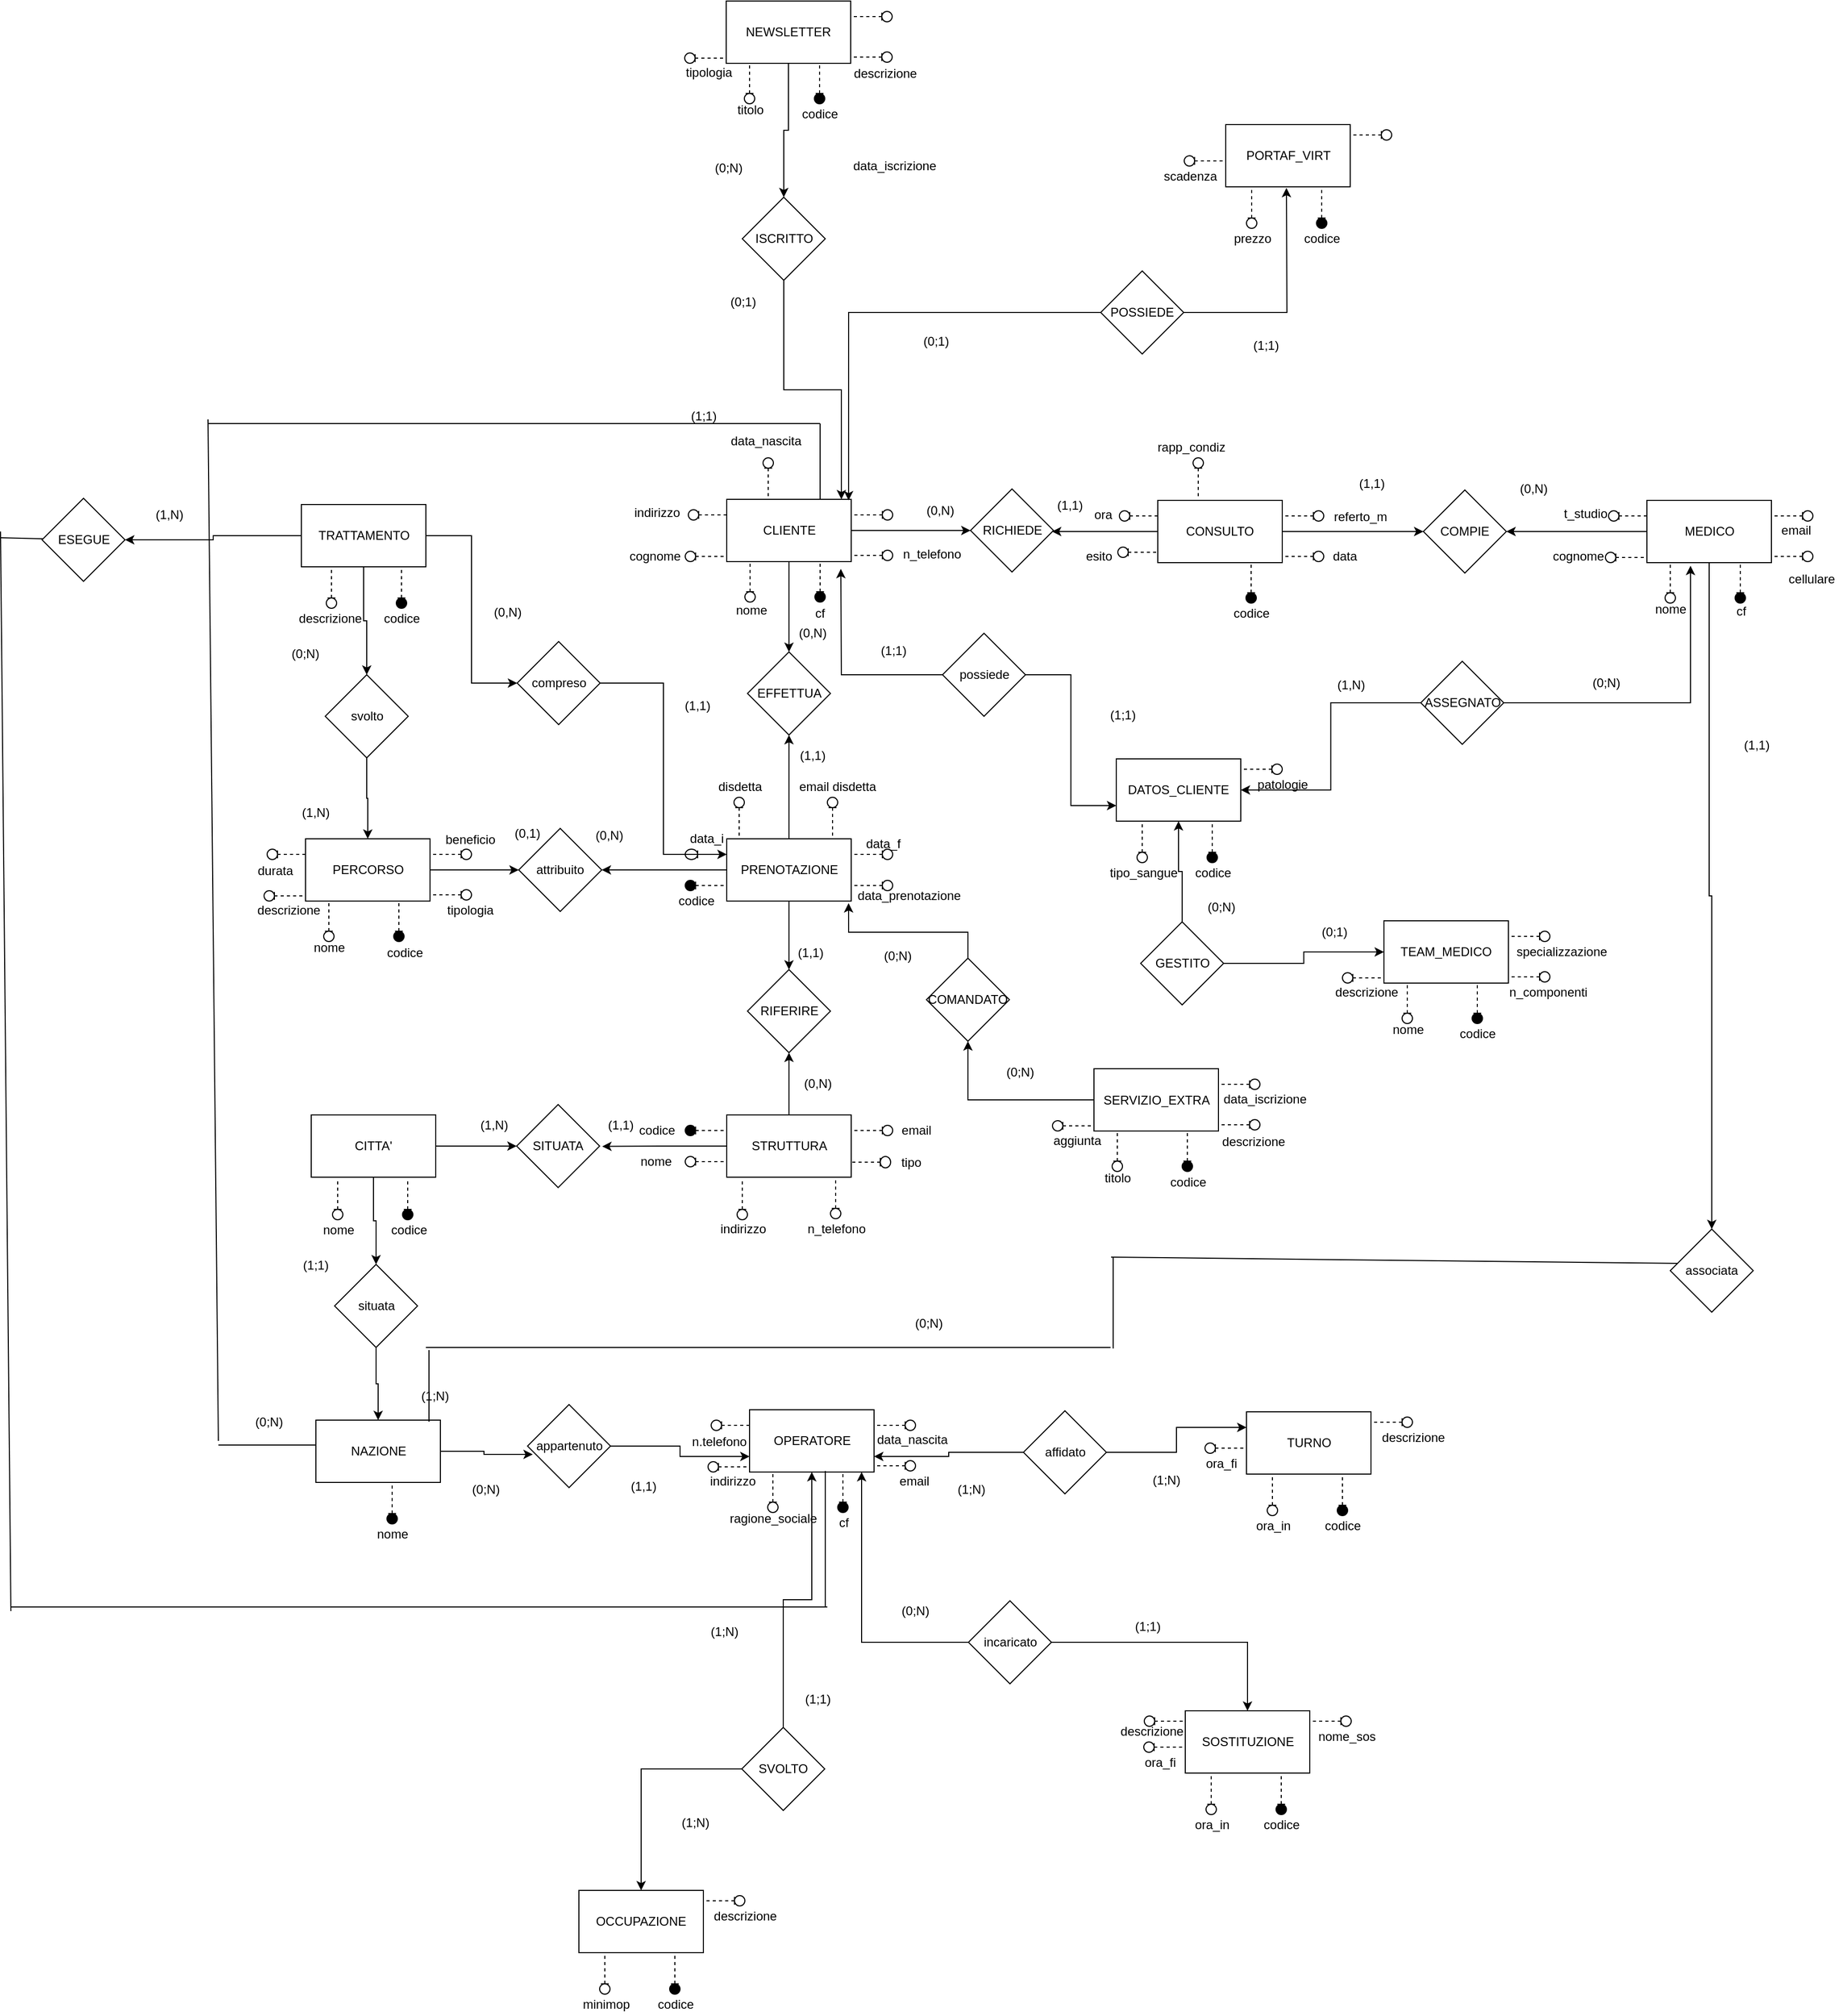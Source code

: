 <mxfile version="12.4.9" type="device"><diagram id="5x497f9b5kudCEuSUwww" name="Page-1"><mxGraphModel dx="2249" dy="794" grid="1" gridSize="10" guides="1" tooltips="1" connect="1" arrows="1" fold="1" page="1" pageScale="1" pageWidth="827" pageHeight="1169" math="0" shadow="0"><root><mxCell id="0"/><mxCell id="1" parent="0"/><mxCell id="-U1LnogsMmGTpmPkTV8W-5" style="edgeStyle=orthogonalEdgeStyle;rounded=0;orthogonalLoop=1;jettySize=auto;html=1;exitX=0.5;exitY=0;exitDx=0;exitDy=0;entryX=0.5;entryY=1;entryDx=0;entryDy=0;" parent="1" source="9mYlvCYLrlt9tGn4K01v-21" target="-U1LnogsMmGTpmPkTV8W-3" edge="1"><mxGeometry relative="1" as="geometry"/></mxCell><mxCell id="-U1LnogsMmGTpmPkTV8W-31" style="edgeStyle=orthogonalEdgeStyle;rounded=0;orthogonalLoop=1;jettySize=auto;html=1;exitX=0;exitY=0.5;exitDx=0;exitDy=0;" parent="1" source="9mYlvCYLrlt9tGn4K01v-21" edge="1"><mxGeometry relative="1" as="geometry"><mxPoint x="200.5" y="1213.333" as="targetPoint"/></mxGeometry></mxCell><mxCell id="9mYlvCYLrlt9tGn4K01v-21" value="STRUTTURA" style="rounded=0;whiteSpace=wrap;html=1;" parent="1" vertex="1"><mxGeometry x="320.5" y="1183" width="120" height="60" as="geometry"/></mxCell><mxCell id="-U1LnogsMmGTpmPkTV8W-4" style="edgeStyle=orthogonalEdgeStyle;rounded=0;orthogonalLoop=1;jettySize=auto;html=1;exitX=0.5;exitY=1;exitDx=0;exitDy=0;entryX=0.5;entryY=0;entryDx=0;entryDy=0;" parent="1" source="9mYlvCYLrlt9tGn4K01v-22" target="-U1LnogsMmGTpmPkTV8W-3" edge="1"><mxGeometry relative="1" as="geometry"/></mxCell><mxCell id="-U1LnogsMmGTpmPkTV8W-21" style="edgeStyle=orthogonalEdgeStyle;rounded=0;orthogonalLoop=1;jettySize=auto;html=1;exitX=0.5;exitY=0;exitDx=0;exitDy=0;entryX=0.5;entryY=1;entryDx=0;entryDy=0;" parent="1" source="9mYlvCYLrlt9tGn4K01v-22" target="-U1LnogsMmGTpmPkTV8W-10" edge="1"><mxGeometry relative="1" as="geometry"/></mxCell><mxCell id="XQABnP3k5Fu7wbcft3Gx-3" style="edgeStyle=orthogonalEdgeStyle;rounded=0;orthogonalLoop=1;jettySize=auto;html=1;exitX=0;exitY=0.5;exitDx=0;exitDy=0;entryX=1;entryY=0.5;entryDx=0;entryDy=0;" parent="1" source="9mYlvCYLrlt9tGn4K01v-22" target="XQABnP3k5Fu7wbcft3Gx-1" edge="1"><mxGeometry relative="1" as="geometry"/></mxCell><mxCell id="9mYlvCYLrlt9tGn4K01v-22" value="PRENOTAZIONE" style="rounded=0;whiteSpace=wrap;html=1;" parent="1" vertex="1"><mxGeometry x="320.5" y="917" width="120" height="60" as="geometry"/></mxCell><mxCell id="9mYlvCYLrlt9tGn4K01v-23" value="" style="shape=umlLifeline;participant=umlEntity;perimeter=lifelinePerimeter;whiteSpace=wrap;html=1;container=1;collapsible=0;recursiveResize=0;verticalAlign=top;spacingTop=36;labelBackgroundColor=#ffffff;outlineConnect=0;size=10;direction=south;" parent="1" vertex="1"><mxGeometry x="440.5" y="927" width="40" height="10" as="geometry"/></mxCell><mxCell id="9mYlvCYLrlt9tGn4K01v-24" value="" style="shape=umlLifeline;participant=umlEntity;perimeter=lifelinePerimeter;whiteSpace=wrap;html=1;container=1;collapsible=0;recursiveResize=0;verticalAlign=top;spacingTop=36;labelBackgroundColor=#ffffff;outlineConnect=0;size=12;direction=north;" parent="1" vertex="1"><mxGeometry x="280.5" y="927" width="40" height="10" as="geometry"/></mxCell><mxCell id="9mYlvCYLrlt9tGn4K01v-25" value="" style="shape=umlLifeline;participant=umlEntity;perimeter=lifelinePerimeter;whiteSpace=wrap;html=1;container=1;collapsible=0;recursiveResize=0;verticalAlign=top;spacingTop=36;labelBackgroundColor=#ffffff;outlineConnect=0;size=10;direction=east;" parent="1" vertex="1"><mxGeometry x="417.5" y="877" width="10" height="40" as="geometry"/></mxCell><mxCell id="9mYlvCYLrlt9tGn4K01v-26" value="" style="shape=umlLifeline;participant=umlEntity;perimeter=lifelinePerimeter;whiteSpace=wrap;html=1;container=1;collapsible=0;recursiveResize=0;verticalAlign=top;spacingTop=36;labelBackgroundColor=#ffffff;outlineConnect=0;size=10;direction=east;" parent="1" vertex="1"><mxGeometry x="327.5" y="877" width="10" height="40" as="geometry"/></mxCell><mxCell id="9mYlvCYLrlt9tGn4K01v-27" value="" style="shape=umlLifeline;participant=umlEntity;perimeter=lifelinePerimeter;whiteSpace=wrap;html=1;container=1;collapsible=0;recursiveResize=0;verticalAlign=top;spacingTop=36;labelBackgroundColor=#ffffff;outlineConnect=0;size=10;direction=north;fillColor=#000000;" parent="1" vertex="1"><mxGeometry x="280.5" y="957" width="40" height="10" as="geometry"/></mxCell><mxCell id="9mYlvCYLrlt9tGn4K01v-28" value="" style="shape=umlLifeline;participant=umlEntity;perimeter=lifelinePerimeter;whiteSpace=wrap;html=1;container=1;collapsible=0;recursiveResize=0;verticalAlign=top;spacingTop=36;labelBackgroundColor=#ffffff;outlineConnect=0;size=10;direction=south;" parent="1" vertex="1"><mxGeometry x="440.5" y="957" width="40" height="10" as="geometry"/></mxCell><mxCell id="9mYlvCYLrlt9tGn4K01v-29" value="codice" style="text;html=1;align=center;verticalAlign=middle;resizable=0;points=[];;autosize=1;" parent="1" vertex="1"><mxGeometry x="265.5" y="967" width="50" height="20" as="geometry"/></mxCell><mxCell id="9mYlvCYLrlt9tGn4K01v-30" value="data_prenotazione" style="text;html=1;align=center;verticalAlign=middle;resizable=0;points=[];;autosize=1;" parent="1" vertex="1"><mxGeometry x="440.5" y="962" width="110" height="20" as="geometry"/></mxCell><mxCell id="9mYlvCYLrlt9tGn4K01v-31" value="data_i" style="text;html=1;align=center;verticalAlign=middle;resizable=0;points=[];;autosize=1;" parent="1" vertex="1"><mxGeometry x="275.5" y="907" width="50" height="20" as="geometry"/></mxCell><mxCell id="9mYlvCYLrlt9tGn4K01v-32" value="email disdetta" style="text;html=1;align=center;verticalAlign=middle;resizable=0;points=[];;autosize=1;" parent="1" vertex="1"><mxGeometry x="381.5" y="857" width="90" height="20" as="geometry"/></mxCell><mxCell id="9mYlvCYLrlt9tGn4K01v-33" value="disdetta" style="text;html=1;align=center;verticalAlign=middle;resizable=0;points=[];;autosize=1;" parent="1" vertex="1"><mxGeometry x="302.5" y="857" width="60" height="20" as="geometry"/></mxCell><mxCell id="9mYlvCYLrlt9tGn4K01v-34" value="data_f" style="text;html=1;align=center;verticalAlign=middle;resizable=0;points=[];;autosize=1;" parent="1" vertex="1"><mxGeometry x="445.5" y="912" width="50" height="20" as="geometry"/></mxCell><mxCell id="9mYlvCYLrlt9tGn4K01v-35" value="" style="shape=umlLifeline;participant=umlEntity;perimeter=lifelinePerimeter;whiteSpace=wrap;html=1;container=1;collapsible=0;recursiveResize=0;verticalAlign=top;spacingTop=36;labelBackgroundColor=#ffffff;outlineConnect=0;size=10;direction=north;fillColor=#000000;" parent="1" vertex="1"><mxGeometry x="280.5" y="1193" width="40" height="10" as="geometry"/></mxCell><mxCell id="9mYlvCYLrlt9tGn4K01v-36" value="codice&lt;br&gt;" style="text;html=1;align=center;verticalAlign=middle;resizable=0;points=[];;autosize=1;" parent="1" vertex="1"><mxGeometry x="227.5" y="1188" width="50" height="20" as="geometry"/></mxCell><mxCell id="9mYlvCYLrlt9tGn4K01v-37" value="" style="shape=umlLifeline;participant=umlEntity;perimeter=lifelinePerimeter;whiteSpace=wrap;html=1;container=1;collapsible=0;recursiveResize=0;verticalAlign=top;spacingTop=36;labelBackgroundColor=#ffffff;outlineConnect=0;size=10;direction=north;" parent="1" vertex="1"><mxGeometry x="280.5" y="1223" width="40" height="10" as="geometry"/></mxCell><mxCell id="9mYlvCYLrlt9tGn4K01v-38" value="nome" style="text;html=1;align=center;verticalAlign=middle;resizable=0;points=[];;autosize=1;" parent="1" vertex="1"><mxGeometry x="227" y="1218" width="50" height="20" as="geometry"/></mxCell><mxCell id="9mYlvCYLrlt9tGn4K01v-39" value="" style="shape=umlLifeline;participant=umlEntity;perimeter=lifelinePerimeter;whiteSpace=wrap;html=1;container=1;collapsible=0;recursiveResize=0;verticalAlign=top;spacingTop=36;labelBackgroundColor=#ffffff;outlineConnect=0;size=10;direction=west;" parent="1" vertex="1"><mxGeometry x="330.5" y="1244" width="10" height="40" as="geometry"/></mxCell><mxCell id="9mYlvCYLrlt9tGn4K01v-40" value="" style="shape=umlLifeline;participant=umlEntity;perimeter=lifelinePerimeter;whiteSpace=wrap;html=1;container=1;collapsible=0;recursiveResize=0;verticalAlign=top;spacingTop=36;labelBackgroundColor=#ffffff;outlineConnect=0;size=10;direction=west;" parent="1" vertex="1"><mxGeometry x="420.5" y="1243" width="10" height="40" as="geometry"/></mxCell><mxCell id="9mYlvCYLrlt9tGn4K01v-41" value="indirizzo" style="text;html=1;align=center;verticalAlign=middle;resizable=0;points=[];;autosize=1;" parent="1" vertex="1"><mxGeometry x="305.5" y="1283" width="60" height="20" as="geometry"/></mxCell><mxCell id="9mYlvCYLrlt9tGn4K01v-42" value="n_telefono" style="text;html=1;align=center;verticalAlign=middle;resizable=0;points=[];;autosize=1;" parent="1" vertex="1"><mxGeometry x="390.5" y="1283" width="70" height="20" as="geometry"/></mxCell><mxCell id="9mYlvCYLrlt9tGn4K01v-43" value="" style="shape=umlLifeline;participant=umlEntity;perimeter=lifelinePerimeter;whiteSpace=wrap;html=1;container=1;collapsible=0;recursiveResize=0;verticalAlign=top;spacingTop=36;labelBackgroundColor=#ffffff;outlineConnect=0;size=10;direction=south;" parent="1" vertex="1"><mxGeometry x="440.5" y="1193" width="40" height="10" as="geometry"/></mxCell><mxCell id="9mYlvCYLrlt9tGn4K01v-44" value="email" style="text;html=1;align=center;verticalAlign=middle;resizable=0;points=[];;autosize=1;" parent="1" vertex="1"><mxGeometry x="483" y="1188" width="40" height="20" as="geometry"/></mxCell><mxCell id="-U1LnogsMmGTpmPkTV8W-30" style="edgeStyle=orthogonalEdgeStyle;rounded=0;orthogonalLoop=1;jettySize=auto;html=1;exitX=1;exitY=0.5;exitDx=0;exitDy=0;entryX=0;entryY=0.5;entryDx=0;entryDy=0;" parent="1" source="9mYlvCYLrlt9tGn4K01v-96" target="-U1LnogsMmGTpmPkTV8W-27" edge="1"><mxGeometry relative="1" as="geometry"/></mxCell><mxCell id="V5l9CcU-gJX7Ox6sEPCa-15" style="edgeStyle=orthogonalEdgeStyle;rounded=0;orthogonalLoop=1;jettySize=auto;html=1;" parent="1" source="9mYlvCYLrlt9tGn4K01v-96" target="V5l9CcU-gJX7Ox6sEPCa-14" edge="1"><mxGeometry relative="1" as="geometry"/></mxCell><mxCell id="9mYlvCYLrlt9tGn4K01v-96" value="CITTA'" style="rounded=0;whiteSpace=wrap;html=1;fillColor=#FFFFFF;" parent="1" vertex="1"><mxGeometry x="-80" y="1183" width="120" height="60" as="geometry"/></mxCell><mxCell id="V5l9CcU-gJX7Ox6sEPCa-31" style="edgeStyle=orthogonalEdgeStyle;rounded=0;orthogonalLoop=1;jettySize=auto;html=1;entryX=0.063;entryY=0.6;entryDx=0;entryDy=0;entryPerimeter=0;" parent="1" source="9mYlvCYLrlt9tGn4K01v-97" target="V5l9CcU-gJX7Ox6sEPCa-30" edge="1"><mxGeometry relative="1" as="geometry"/></mxCell><mxCell id="9mYlvCYLrlt9tGn4K01v-97" value="NAZIONE" style="rounded=0;whiteSpace=wrap;html=1;fillColor=#FFFFFF;" parent="1" vertex="1"><mxGeometry x="-75.5" y="1477" width="120" height="60" as="geometry"/></mxCell><mxCell id="-U1LnogsMmGTpmPkTV8W-20" style="edgeStyle=orthogonalEdgeStyle;rounded=0;orthogonalLoop=1;jettySize=auto;html=1;exitX=0.5;exitY=1;exitDx=0;exitDy=0;" parent="1" source="9mYlvCYLrlt9tGn4K01v-99" target="-U1LnogsMmGTpmPkTV8W-10" edge="1"><mxGeometry relative="1" as="geometry"/></mxCell><mxCell id="-U1LnogsMmGTpmPkTV8W-41" style="edgeStyle=orthogonalEdgeStyle;rounded=0;orthogonalLoop=1;jettySize=auto;html=1;exitX=1;exitY=0.5;exitDx=0;exitDy=0;entryX=0;entryY=0.5;entryDx=0;entryDy=0;" parent="1" source="9mYlvCYLrlt9tGn4K01v-99" target="-U1LnogsMmGTpmPkTV8W-34" edge="1"><mxGeometry relative="1" as="geometry"/></mxCell><mxCell id="9mYlvCYLrlt9tGn4K01v-99" value="CLIENTE" style="rounded=0;whiteSpace=wrap;html=1;fillColor=#FFFFFF;" parent="1" vertex="1"><mxGeometry x="320.5" y="590" width="120" height="60" as="geometry"/></mxCell><mxCell id="V5l9CcU-gJX7Ox6sEPCa-2" style="edgeStyle=orthogonalEdgeStyle;rounded=0;orthogonalLoop=1;jettySize=auto;html=1;entryX=0;entryY=0.5;entryDx=0;entryDy=0;" parent="1" source="9mYlvCYLrlt9tGn4K01v-101" target="V5l9CcU-gJX7Ox6sEPCa-1" edge="1"><mxGeometry relative="1" as="geometry"/></mxCell><mxCell id="V5l9CcU-gJX7Ox6sEPCa-10" style="edgeStyle=orthogonalEdgeStyle;rounded=0;orthogonalLoop=1;jettySize=auto;html=1;" parent="1" source="9mYlvCYLrlt9tGn4K01v-101" target="V5l9CcU-gJX7Ox6sEPCa-9" edge="1"><mxGeometry relative="1" as="geometry"/></mxCell><mxCell id="V5l9CcU-gJX7Ox6sEPCa-48" style="edgeStyle=orthogonalEdgeStyle;rounded=0;orthogonalLoop=1;jettySize=auto;html=1;entryX=1;entryY=0.5;entryDx=0;entryDy=0;" parent="1" source="9mYlvCYLrlt9tGn4K01v-101" target="V5l9CcU-gJX7Ox6sEPCa-47" edge="1"><mxGeometry relative="1" as="geometry"/></mxCell><mxCell id="9mYlvCYLrlt9tGn4K01v-101" value="TRATTAMENTO" style="rounded=0;whiteSpace=wrap;html=1;fillColor=#FFFFFF;" parent="1" vertex="1"><mxGeometry x="-89.5" y="595" width="120" height="60" as="geometry"/></mxCell><mxCell id="9mYlvCYLrlt9tGn4K01v-105" value="SOSTITUZIONE" style="rounded=0;whiteSpace=wrap;html=1;fillColor=#FFFFFF;" parent="1" vertex="1"><mxGeometry x="762.5" y="1757" width="120" height="60" as="geometry"/></mxCell><mxCell id="9mYlvCYLrlt9tGn4K01v-115" value="" style="shape=umlLifeline;participant=umlEntity;perimeter=lifelinePerimeter;whiteSpace=wrap;html=1;container=1;collapsible=0;recursiveResize=0;verticalAlign=top;spacingTop=36;labelBackgroundColor=#ffffff;outlineConnect=0;size=10;direction=west;" parent="1" vertex="1"><mxGeometry x="-59.5" y="1244" width="10" height="40" as="geometry"/></mxCell><mxCell id="9mYlvCYLrlt9tGn4K01v-116" value="" style="shape=umlLifeline;participant=umlEntity;perimeter=lifelinePerimeter;whiteSpace=wrap;html=1;container=1;collapsible=0;recursiveResize=0;verticalAlign=top;spacingTop=36;labelBackgroundColor=#ffffff;outlineConnect=0;size=10;direction=west;fillColor=#000000;" parent="1" vertex="1"><mxGeometry x="8" y="1244" width="10" height="40" as="geometry"/></mxCell><mxCell id="9mYlvCYLrlt9tGn4K01v-117" value="nome" style="text;html=1;align=center;verticalAlign=middle;resizable=0;points=[];;autosize=1;" parent="1" vertex="1"><mxGeometry x="-79.5" y="1284" width="50" height="20" as="geometry"/></mxCell><mxCell id="9mYlvCYLrlt9tGn4K01v-118" value="codice" style="text;html=1;align=center;verticalAlign=middle;resizable=0;points=[];;autosize=1;" parent="1" vertex="1"><mxGeometry x="-11.5" y="1284" width="50" height="20" as="geometry"/></mxCell><mxCell id="9mYlvCYLrlt9tGn4K01v-121" value="" style="shape=umlLifeline;participant=umlEntity;perimeter=lifelinePerimeter;whiteSpace=wrap;html=1;container=1;collapsible=0;recursiveResize=0;verticalAlign=top;spacingTop=36;labelBackgroundColor=#ffffff;outlineConnect=0;size=10;direction=west;fillColor=#000000;" parent="1" vertex="1"><mxGeometry x="-7" y="1537" width="10" height="40" as="geometry"/></mxCell><mxCell id="9mYlvCYLrlt9tGn4K01v-122" value="nome" style="text;html=1;align=center;verticalAlign=middle;resizable=0;points=[];;autosize=1;" parent="1" vertex="1"><mxGeometry x="-27.5" y="1577" width="50" height="20" as="geometry"/></mxCell><mxCell id="9mYlvCYLrlt9tGn4K01v-123" value="" style="shape=umlLifeline;participant=umlEntity;perimeter=lifelinePerimeter;whiteSpace=wrap;html=1;container=1;collapsible=0;recursiveResize=0;verticalAlign=top;spacingTop=36;labelBackgroundColor=#ffffff;outlineConnect=0;size=10;direction=west;" parent="1" vertex="1"><mxGeometry x="782.5" y="1817" width="10" height="40" as="geometry"/></mxCell><mxCell id="9mYlvCYLrlt9tGn4K01v-124" value="" style="shape=umlLifeline;participant=umlEntity;perimeter=lifelinePerimeter;whiteSpace=wrap;html=1;container=1;collapsible=0;recursiveResize=0;verticalAlign=top;spacingTop=36;labelBackgroundColor=#ffffff;outlineConnect=0;size=10;direction=west;fillColor=#000000;" parent="1" vertex="1"><mxGeometry x="850" y="1817" width="10" height="40" as="geometry"/></mxCell><mxCell id="9mYlvCYLrlt9tGn4K01v-125" value="" style="shape=umlLifeline;participant=umlEntity;perimeter=lifelinePerimeter;whiteSpace=wrap;html=1;container=1;collapsible=0;recursiveResize=0;verticalAlign=top;spacingTop=36;labelBackgroundColor=#ffffff;outlineConnect=0;size=10;direction=north;" parent="1" vertex="1"><mxGeometry x="723" y="1762" width="40" height="10" as="geometry"/></mxCell><mxCell id="9mYlvCYLrlt9tGn4K01v-127" value="" style="shape=umlLifeline;participant=umlEntity;perimeter=lifelinePerimeter;whiteSpace=wrap;html=1;container=1;collapsible=0;recursiveResize=0;verticalAlign=top;spacingTop=36;labelBackgroundColor=#ffffff;outlineConnect=0;size=10;direction=south;" parent="1" vertex="1"><mxGeometry x="882.5" y="1762" width="40" height="10" as="geometry"/></mxCell><mxCell id="9mYlvCYLrlt9tGn4K01v-130" value="" style="shape=umlLifeline;participant=umlEntity;perimeter=lifelinePerimeter;whiteSpace=wrap;html=1;container=1;collapsible=0;recursiveResize=0;verticalAlign=top;spacingTop=36;labelBackgroundColor=#ffffff;outlineConnect=0;size=10;direction=north;" parent="1" vertex="1"><mxGeometry x="722.5" y="1787" width="40" height="10" as="geometry"/></mxCell><mxCell id="9mYlvCYLrlt9tGn4K01v-131" value="ora_in" style="text;html=1;align=center;verticalAlign=middle;resizable=0;points=[];;autosize=1;" parent="1" vertex="1"><mxGeometry x="763" y="1857" width="50" height="20" as="geometry"/></mxCell><mxCell id="9mYlvCYLrlt9tGn4K01v-132" value="ora_fi" style="text;html=1;align=center;verticalAlign=middle;resizable=0;points=[];;autosize=1;" parent="1" vertex="1"><mxGeometry x="712.5" y="1797" width="50" height="20" as="geometry"/></mxCell><mxCell id="9mYlvCYLrlt9tGn4K01v-133" value="codice" style="text;html=1;align=center;verticalAlign=middle;resizable=0;points=[];;autosize=1;" parent="1" vertex="1"><mxGeometry x="830" y="1857" width="50" height="20" as="geometry"/></mxCell><mxCell id="9mYlvCYLrlt9tGn4K01v-134" value="descrizione" style="text;html=1;align=center;verticalAlign=middle;resizable=0;points=[];;autosize=1;" parent="1" vertex="1"><mxGeometry x="689.5" y="1767" width="80" height="20" as="geometry"/></mxCell><mxCell id="9mYlvCYLrlt9tGn4K01v-135" value="nome_sos" style="text;html=1;align=center;verticalAlign=middle;resizable=0;points=[];;autosize=1;" parent="1" vertex="1"><mxGeometry x="882.5" y="1772" width="70" height="20" as="geometry"/></mxCell><mxCell id="9mYlvCYLrlt9tGn4K01v-136" value="" style="shape=umlLifeline;participant=umlEntity;perimeter=lifelinePerimeter;whiteSpace=wrap;html=1;container=1;collapsible=0;recursiveResize=0;verticalAlign=top;spacingTop=36;labelBackgroundColor=#ffffff;outlineConnect=0;size=10;direction=west;" parent="1" vertex="1"><mxGeometry x="338" y="649" width="10" height="40" as="geometry"/></mxCell><mxCell id="9mYlvCYLrlt9tGn4K01v-137" value="" style="shape=umlLifeline;participant=umlEntity;perimeter=lifelinePerimeter;whiteSpace=wrap;html=1;container=1;collapsible=0;recursiveResize=0;verticalAlign=top;spacingTop=36;labelBackgroundColor=#ffffff;outlineConnect=0;size=10;direction=west;fillColor=#000000;" parent="1" vertex="1"><mxGeometry x="405.5" y="649" width="10" height="40" as="geometry"/></mxCell><mxCell id="9mYlvCYLrlt9tGn4K01v-139" value="cf" style="text;html=1;align=center;verticalAlign=middle;resizable=0;points=[];;autosize=1;" parent="1" vertex="1"><mxGeometry x="399.5" y="690" width="20" height="20" as="geometry"/></mxCell><mxCell id="9mYlvCYLrlt9tGn4K01v-140" value="" style="shape=umlLifeline;participant=umlEntity;perimeter=lifelinePerimeter;whiteSpace=wrap;html=1;container=1;collapsible=0;recursiveResize=0;verticalAlign=top;spacingTop=36;labelBackgroundColor=#ffffff;outlineConnect=0;size=10;direction=north;" parent="1" vertex="1"><mxGeometry x="283.5" y="600" width="40" height="10" as="geometry"/></mxCell><mxCell id="9mYlvCYLrlt9tGn4K01v-141" value="" style="shape=umlLifeline;participant=umlEntity;perimeter=lifelinePerimeter;whiteSpace=wrap;html=1;container=1;collapsible=0;recursiveResize=0;verticalAlign=top;spacingTop=36;labelBackgroundColor=#ffffff;outlineConnect=0;size=10;direction=south;" parent="1" vertex="1"><mxGeometry x="440.5" y="600" width="40" height="10" as="geometry"/></mxCell><mxCell id="9mYlvCYLrlt9tGn4K01v-142" value="" style="shape=umlLifeline;participant=umlEntity;perimeter=lifelinePerimeter;whiteSpace=wrap;html=1;container=1;collapsible=0;recursiveResize=0;verticalAlign=top;spacingTop=36;labelBackgroundColor=#ffffff;outlineConnect=0;size=10;direction=south;" parent="1" vertex="1"><mxGeometry x="440.5" y="639" width="40" height="10" as="geometry"/></mxCell><mxCell id="9mYlvCYLrlt9tGn4K01v-143" value="" style="shape=umlLifeline;participant=umlEntity;perimeter=lifelinePerimeter;whiteSpace=wrap;html=1;container=1;collapsible=0;recursiveResize=0;verticalAlign=top;spacingTop=36;labelBackgroundColor=#ffffff;outlineConnect=0;size=10;direction=north;" parent="1" vertex="1"><mxGeometry x="280.5" y="640" width="40" height="10" as="geometry"/></mxCell><mxCell id="9mYlvCYLrlt9tGn4K01v-144" value="" style="shape=umlLifeline;participant=umlEntity;perimeter=lifelinePerimeter;whiteSpace=wrap;html=1;container=1;collapsible=0;recursiveResize=0;verticalAlign=top;spacingTop=36;labelBackgroundColor=#ffffff;outlineConnect=0;size=10;direction=east;" parent="1" vertex="1"><mxGeometry x="355.5" y="550" width="10" height="40" as="geometry"/></mxCell><mxCell id="9mYlvCYLrlt9tGn4K01v-145" value="nome" style="text;html=1;align=center;verticalAlign=middle;resizable=0;points=[];;autosize=1;" parent="1" vertex="1"><mxGeometry x="319" y="687" width="50" height="20" as="geometry"/></mxCell><mxCell id="9mYlvCYLrlt9tGn4K01v-146" value="cognome" style="text;html=1;align=center;verticalAlign=middle;resizable=0;points=[];;autosize=1;" parent="1" vertex="1"><mxGeometry x="220.5" y="635" width="60" height="20" as="geometry"/></mxCell><mxCell id="9mYlvCYLrlt9tGn4K01v-147" value="indirizzo" style="text;html=1;align=center;verticalAlign=middle;resizable=0;points=[];;autosize=1;" parent="1" vertex="1"><mxGeometry x="223" y="593" width="60" height="20" as="geometry"/></mxCell><mxCell id="9mYlvCYLrlt9tGn4K01v-149" value="n_telefono" style="text;html=1;align=center;verticalAlign=middle;resizable=0;points=[];;autosize=1;" parent="1" vertex="1"><mxGeometry x="482.5" y="633" width="70" height="20" as="geometry"/></mxCell><mxCell id="9mYlvCYLrlt9tGn4K01v-150" value="data_nascita" style="text;html=1;align=center;verticalAlign=middle;resizable=0;points=[];;autosize=1;" parent="1" vertex="1"><mxGeometry x="317.5" y="524" width="80" height="20" as="geometry"/></mxCell><mxCell id="9mYlvCYLrlt9tGn4K01v-151" value="TURNO" style="rounded=0;whiteSpace=wrap;html=1;fillColor=#FFFFFF;" parent="1" vertex="1"><mxGeometry x="821.5" y="1469" width="120" height="60" as="geometry"/></mxCell><mxCell id="9mYlvCYLrlt9tGn4K01v-152" value="" style="shape=umlLifeline;participant=umlEntity;perimeter=lifelinePerimeter;whiteSpace=wrap;html=1;container=1;collapsible=0;recursiveResize=0;verticalAlign=top;spacingTop=36;labelBackgroundColor=#ffffff;outlineConnect=0;size=10;direction=west;" parent="1" vertex="1"><mxGeometry x="841.5" y="1529" width="10" height="40" as="geometry"/></mxCell><mxCell id="9mYlvCYLrlt9tGn4K01v-153" value="" style="shape=umlLifeline;participant=umlEntity;perimeter=lifelinePerimeter;whiteSpace=wrap;html=1;container=1;collapsible=0;recursiveResize=0;verticalAlign=top;spacingTop=36;labelBackgroundColor=#ffffff;outlineConnect=0;size=10;direction=west;fillColor=#000000;" parent="1" vertex="1"><mxGeometry x="909" y="1529" width="10" height="40" as="geometry"/></mxCell><mxCell id="9mYlvCYLrlt9tGn4K01v-155" value="" style="shape=umlLifeline;participant=umlEntity;perimeter=lifelinePerimeter;whiteSpace=wrap;html=1;container=1;collapsible=0;recursiveResize=0;verticalAlign=top;spacingTop=36;labelBackgroundColor=#ffffff;outlineConnect=0;size=10;direction=south;" parent="1" vertex="1"><mxGeometry x="941.5" y="1474" width="40" height="10" as="geometry"/></mxCell><mxCell id="9mYlvCYLrlt9tGn4K01v-156" value="" style="shape=umlLifeline;participant=umlEntity;perimeter=lifelinePerimeter;whiteSpace=wrap;html=1;container=1;collapsible=0;recursiveResize=0;verticalAlign=top;spacingTop=36;labelBackgroundColor=#ffffff;outlineConnect=0;size=10;direction=north;" parent="1" vertex="1"><mxGeometry x="781.5" y="1499" width="40" height="10" as="geometry"/></mxCell><mxCell id="9mYlvCYLrlt9tGn4K01v-157" value="ora_in" style="text;html=1;align=center;verticalAlign=middle;resizable=0;points=[];;autosize=1;" parent="1" vertex="1"><mxGeometry x="822" y="1569" width="50" height="20" as="geometry"/></mxCell><mxCell id="9mYlvCYLrlt9tGn4K01v-158" value="ora_fi" style="text;html=1;align=center;verticalAlign=middle;resizable=0;points=[];;autosize=1;" parent="1" vertex="1"><mxGeometry x="771.5" y="1509" width="50" height="20" as="geometry"/></mxCell><mxCell id="9mYlvCYLrlt9tGn4K01v-159" value="codice" style="text;html=1;align=center;verticalAlign=middle;resizable=0;points=[];;autosize=1;" parent="1" vertex="1"><mxGeometry x="889" y="1569" width="50" height="20" as="geometry"/></mxCell><mxCell id="9mYlvCYLrlt9tGn4K01v-160" value="descrizione" style="text;html=1;align=center;verticalAlign=middle;resizable=0;points=[];;autosize=1;" parent="1" vertex="1"><mxGeometry x="941.5" y="1484" width="80" height="20" as="geometry"/></mxCell><mxCell id="-U1LnogsMmGTpmPkTV8W-47" style="edgeStyle=orthogonalEdgeStyle;rounded=0;orthogonalLoop=1;jettySize=auto;html=1;exitX=0;exitY=0.5;exitDx=0;exitDy=0;entryX=1;entryY=0.5;entryDx=0;entryDy=0;" parent="1" source="9mYlvCYLrlt9tGn4K01v-161" target="-U1LnogsMmGTpmPkTV8W-45" edge="1"><mxGeometry relative="1" as="geometry"/></mxCell><mxCell id="V5l9CcU-gJX7Ox6sEPCa-37" style="edgeStyle=orthogonalEdgeStyle;rounded=0;orthogonalLoop=1;jettySize=auto;html=1;entryX=0.5;entryY=0;entryDx=0;entryDy=0;" parent="1" source="9mYlvCYLrlt9tGn4K01v-161" target="V5l9CcU-gJX7Ox6sEPCa-40" edge="1"><mxGeometry relative="1" as="geometry"><mxPoint x="1267.5" y="1197" as="targetPoint"/></mxGeometry></mxCell><mxCell id="9mYlvCYLrlt9tGn4K01v-161" value="MEDICO" style="rounded=0;whiteSpace=wrap;html=1;fillColor=#FFFFFF;" parent="1" vertex="1"><mxGeometry x="1207.5" y="591" width="120" height="60" as="geometry"/></mxCell><mxCell id="9mYlvCYLrlt9tGn4K01v-162" value="" style="shape=umlLifeline;participant=umlEntity;perimeter=lifelinePerimeter;whiteSpace=wrap;html=1;container=1;collapsible=0;recursiveResize=0;verticalAlign=top;spacingTop=36;labelBackgroundColor=#ffffff;outlineConnect=0;size=10;direction=west;" parent="1" vertex="1"><mxGeometry x="1225" y="650" width="10" height="40" as="geometry"/></mxCell><mxCell id="9mYlvCYLrlt9tGn4K01v-163" value="" style="shape=umlLifeline;participant=umlEntity;perimeter=lifelinePerimeter;whiteSpace=wrap;html=1;container=1;collapsible=0;recursiveResize=0;verticalAlign=top;spacingTop=36;labelBackgroundColor=#ffffff;outlineConnect=0;size=10;direction=west;fillColor=#000000;" parent="1" vertex="1"><mxGeometry x="1292.5" y="650" width="10" height="40" as="geometry"/></mxCell><mxCell id="9mYlvCYLrlt9tGn4K01v-164" value="cf" style="text;html=1;align=center;verticalAlign=middle;resizable=0;points=[];;autosize=1;" parent="1" vertex="1"><mxGeometry x="1287.5" y="688" width="20" height="20" as="geometry"/></mxCell><mxCell id="9mYlvCYLrlt9tGn4K01v-165" value="" style="shape=umlLifeline;participant=umlEntity;perimeter=lifelinePerimeter;whiteSpace=wrap;html=1;container=1;collapsible=0;recursiveResize=0;verticalAlign=top;spacingTop=36;labelBackgroundColor=#ffffff;outlineConnect=0;size=10;direction=north;" parent="1" vertex="1"><mxGeometry x="1170.5" y="601" width="40" height="10" as="geometry"/></mxCell><mxCell id="9mYlvCYLrlt9tGn4K01v-166" value="" style="shape=umlLifeline;participant=umlEntity;perimeter=lifelinePerimeter;whiteSpace=wrap;html=1;container=1;collapsible=0;recursiveResize=0;verticalAlign=top;spacingTop=36;labelBackgroundColor=#ffffff;outlineConnect=0;size=10;direction=south;" parent="1" vertex="1"><mxGeometry x="1327.5" y="601" width="40" height="10" as="geometry"/></mxCell><mxCell id="9mYlvCYLrlt9tGn4K01v-167" value="" style="shape=umlLifeline;participant=umlEntity;perimeter=lifelinePerimeter;whiteSpace=wrap;html=1;container=1;collapsible=0;recursiveResize=0;verticalAlign=top;spacingTop=36;labelBackgroundColor=#ffffff;outlineConnect=0;size=10;direction=south;" parent="1" vertex="1"><mxGeometry x="1327.5" y="640" width="40" height="10" as="geometry"/></mxCell><mxCell id="9mYlvCYLrlt9tGn4K01v-168" value="" style="shape=umlLifeline;participant=umlEntity;perimeter=lifelinePerimeter;whiteSpace=wrap;html=1;container=1;collapsible=0;recursiveResize=0;verticalAlign=top;spacingTop=36;labelBackgroundColor=#ffffff;outlineConnect=0;size=10;direction=north;" parent="1" vertex="1"><mxGeometry x="1167.5" y="641" width="40" height="10" as="geometry"/></mxCell><mxCell id="9mYlvCYLrlt9tGn4K01v-170" value="nome" style="text;html=1;align=center;verticalAlign=middle;resizable=0;points=[];;autosize=1;" parent="1" vertex="1"><mxGeometry x="1205" y="686" width="50" height="20" as="geometry"/></mxCell><mxCell id="9mYlvCYLrlt9tGn4K01v-171" value="cognome" style="text;html=1;align=center;verticalAlign=middle;resizable=0;points=[];;autosize=1;" parent="1" vertex="1"><mxGeometry x="1110.5" y="635" width="60" height="20" as="geometry"/></mxCell><mxCell id="9mYlvCYLrlt9tGn4K01v-172" value="t_studio" style="text;html=1;align=center;verticalAlign=middle;resizable=0;points=[];;autosize=1;" parent="1" vertex="1"><mxGeometry x="1117.5" y="593.5" width="60" height="20" as="geometry"/></mxCell><mxCell id="9mYlvCYLrlt9tGn4K01v-173" value="email" style="text;html=1;align=center;verticalAlign=middle;resizable=0;points=[];;autosize=1;" parent="1" vertex="1"><mxGeometry x="1330.5" y="610" width="40" height="20" as="geometry"/></mxCell><mxCell id="9mYlvCYLrlt9tGn4K01v-174" value="cellulare" style="text;html=1;align=center;verticalAlign=middle;resizable=0;points=[];;autosize=1;" parent="1" vertex="1"><mxGeometry x="1335.5" y="657" width="60" height="20" as="geometry"/></mxCell><mxCell id="9mYlvCYLrlt9tGn4K01v-176" value="" style="shape=umlLifeline;participant=umlEntity;perimeter=lifelinePerimeter;whiteSpace=wrap;html=1;container=1;collapsible=0;recursiveResize=0;verticalAlign=top;spacingTop=36;labelBackgroundColor=#ffffff;outlineConnect=0;size=10;direction=west;" parent="1" vertex="1"><mxGeometry x="-65.5" y="655" width="10" height="40" as="geometry"/></mxCell><mxCell id="9mYlvCYLrlt9tGn4K01v-177" value="" style="shape=umlLifeline;participant=umlEntity;perimeter=lifelinePerimeter;whiteSpace=wrap;html=1;container=1;collapsible=0;recursiveResize=0;verticalAlign=top;spacingTop=36;labelBackgroundColor=#ffffff;outlineConnect=0;size=10;direction=west;fillColor=#000000;" parent="1" vertex="1"><mxGeometry x="2" y="655" width="10" height="40" as="geometry"/></mxCell><mxCell id="9mYlvCYLrlt9tGn4K01v-179" value="codice" style="text;html=1;align=center;verticalAlign=middle;resizable=0;points=[];;autosize=1;" parent="1" vertex="1"><mxGeometry x="-18" y="695" width="50" height="20" as="geometry"/></mxCell><mxCell id="9mYlvCYLrlt9tGn4K01v-180" value="descrizione" style="text;html=1;align=center;verticalAlign=middle;resizable=0;points=[];;autosize=1;" parent="1" vertex="1"><mxGeometry x="-102.5" y="695" width="80" height="20" as="geometry"/></mxCell><mxCell id="XQABnP3k5Fu7wbcft3Gx-2" style="edgeStyle=orthogonalEdgeStyle;rounded=0;orthogonalLoop=1;jettySize=auto;html=1;exitX=1;exitY=0.5;exitDx=0;exitDy=0;entryX=0;entryY=0.5;entryDx=0;entryDy=0;" parent="1" source="9mYlvCYLrlt9tGn4K01v-181" target="XQABnP3k5Fu7wbcft3Gx-1" edge="1"><mxGeometry relative="1" as="geometry"/></mxCell><mxCell id="9mYlvCYLrlt9tGn4K01v-181" value="PERCORSO" style="rounded=0;whiteSpace=wrap;html=1;fillColor=#FFFFFF;" parent="1" vertex="1"><mxGeometry x="-85.5" y="917" width="120" height="60" as="geometry"/></mxCell><mxCell id="9mYlvCYLrlt9tGn4K01v-182" value="" style="shape=umlLifeline;participant=umlEntity;perimeter=lifelinePerimeter;whiteSpace=wrap;html=1;container=1;collapsible=0;recursiveResize=0;verticalAlign=top;spacingTop=36;labelBackgroundColor=#ffffff;outlineConnect=0;size=10;direction=west;" parent="1" vertex="1"><mxGeometry x="-68" y="976" width="10" height="40" as="geometry"/></mxCell><mxCell id="9mYlvCYLrlt9tGn4K01v-183" value="" style="shape=umlLifeline;participant=umlEntity;perimeter=lifelinePerimeter;whiteSpace=wrap;html=1;container=1;collapsible=0;recursiveResize=0;verticalAlign=top;spacingTop=36;labelBackgroundColor=#ffffff;outlineConnect=0;size=10;direction=west;fillColor=#000000;" parent="1" vertex="1"><mxGeometry x="-0.5" y="976" width="10" height="40" as="geometry"/></mxCell><mxCell id="9mYlvCYLrlt9tGn4K01v-184" value="codice" style="text;html=1;align=center;verticalAlign=middle;resizable=0;points=[];;autosize=1;" parent="1" vertex="1"><mxGeometry x="-15.5" y="1017" width="50" height="20" as="geometry"/></mxCell><mxCell id="9mYlvCYLrlt9tGn4K01v-185" value="" style="shape=umlLifeline;participant=umlEntity;perimeter=lifelinePerimeter;whiteSpace=wrap;html=1;container=1;collapsible=0;recursiveResize=0;verticalAlign=top;spacingTop=36;labelBackgroundColor=#ffffff;outlineConnect=0;size=10;direction=north;" parent="1" vertex="1"><mxGeometry x="-122.5" y="927" width="40" height="10" as="geometry"/></mxCell><mxCell id="9mYlvCYLrlt9tGn4K01v-186" value="" style="shape=umlLifeline;participant=umlEntity;perimeter=lifelinePerimeter;whiteSpace=wrap;html=1;container=1;collapsible=0;recursiveResize=0;verticalAlign=top;spacingTop=36;labelBackgroundColor=#ffffff;outlineConnect=0;size=10;direction=south;" parent="1" vertex="1"><mxGeometry x="34.5" y="927" width="40" height="10" as="geometry"/></mxCell><mxCell id="9mYlvCYLrlt9tGn4K01v-187" value="" style="shape=umlLifeline;participant=umlEntity;perimeter=lifelinePerimeter;whiteSpace=wrap;html=1;container=1;collapsible=0;recursiveResize=0;verticalAlign=top;spacingTop=36;labelBackgroundColor=#ffffff;outlineConnect=0;size=10;direction=south;" parent="1" vertex="1"><mxGeometry x="34.5" y="966" width="40" height="10" as="geometry"/></mxCell><mxCell id="9mYlvCYLrlt9tGn4K01v-188" value="" style="shape=umlLifeline;participant=umlEntity;perimeter=lifelinePerimeter;whiteSpace=wrap;html=1;container=1;collapsible=0;recursiveResize=0;verticalAlign=top;spacingTop=36;labelBackgroundColor=#ffffff;outlineConnect=0;size=10;direction=north;" parent="1" vertex="1"><mxGeometry x="-125.5" y="967" width="40" height="10" as="geometry"/></mxCell><mxCell id="9mYlvCYLrlt9tGn4K01v-189" value="nome" style="text;html=1;align=center;verticalAlign=middle;resizable=0;points=[];;autosize=1;" parent="1" vertex="1"><mxGeometry x="-88" y="1012" width="50" height="20" as="geometry"/></mxCell><mxCell id="9mYlvCYLrlt9tGn4K01v-190" value="descrizione" style="text;html=1;align=center;verticalAlign=middle;resizable=0;points=[];;autosize=1;" parent="1" vertex="1"><mxGeometry x="-142.5" y="976" width="80" height="20" as="geometry"/></mxCell><mxCell id="9mYlvCYLrlt9tGn4K01v-191" value="beneficio" style="text;html=1;align=center;verticalAlign=middle;resizable=0;points=[];;autosize=1;" parent="1" vertex="1"><mxGeometry x="42.5" y="908" width="60" height="20" as="geometry"/></mxCell><mxCell id="9mYlvCYLrlt9tGn4K01v-192" value="tipologia" style="text;html=1;align=center;verticalAlign=middle;resizable=0;points=[];;autosize=1;" parent="1" vertex="1"><mxGeometry x="42.5" y="976" width="60" height="20" as="geometry"/></mxCell><mxCell id="9mYlvCYLrlt9tGn4K01v-193" value="durata" style="text;html=1;align=center;verticalAlign=middle;resizable=0;points=[];;autosize=1;" parent="1" vertex="1"><mxGeometry x="-140.5" y="938" width="50" height="20" as="geometry"/></mxCell><mxCell id="9mYlvCYLrlt9tGn4K01v-194" value="OPERATORE" style="rounded=0;whiteSpace=wrap;html=1;fillColor=#FFFFFF;" parent="1" vertex="1"><mxGeometry x="342.5" y="1467" width="120" height="60" as="geometry"/></mxCell><mxCell id="9mYlvCYLrlt9tGn4K01v-195" value="" style="shape=umlLifeline;participant=umlEntity;perimeter=lifelinePerimeter;whiteSpace=wrap;html=1;container=1;collapsible=0;recursiveResize=0;verticalAlign=top;spacingTop=36;labelBackgroundColor=#ffffff;outlineConnect=0;size=10;direction=west;" parent="1" vertex="1"><mxGeometry x="360" y="1526" width="10" height="40" as="geometry"/></mxCell><mxCell id="9mYlvCYLrlt9tGn4K01v-196" value="" style="shape=umlLifeline;participant=umlEntity;perimeter=lifelinePerimeter;whiteSpace=wrap;html=1;container=1;collapsible=0;recursiveResize=0;verticalAlign=top;spacingTop=36;labelBackgroundColor=#ffffff;outlineConnect=0;size=10;direction=west;fillColor=#000000;" parent="1" vertex="1"><mxGeometry x="427.5" y="1526" width="10" height="40" as="geometry"/></mxCell><mxCell id="9mYlvCYLrlt9tGn4K01v-197" value="cf" style="text;html=1;align=center;verticalAlign=middle;resizable=0;points=[];;autosize=1;" parent="1" vertex="1"><mxGeometry x="422.5" y="1566" width="20" height="20" as="geometry"/></mxCell><mxCell id="9mYlvCYLrlt9tGn4K01v-198" value="" style="shape=umlLifeline;participant=umlEntity;perimeter=lifelinePerimeter;whiteSpace=wrap;html=1;container=1;collapsible=0;recursiveResize=0;verticalAlign=top;spacingTop=36;labelBackgroundColor=#ffffff;outlineConnect=0;size=10;direction=north;" parent="1" vertex="1"><mxGeometry x="305.5" y="1477" width="40" height="10" as="geometry"/></mxCell><mxCell id="9mYlvCYLrlt9tGn4K01v-199" value="" style="shape=umlLifeline;participant=umlEntity;perimeter=lifelinePerimeter;whiteSpace=wrap;html=1;container=1;collapsible=0;recursiveResize=0;verticalAlign=top;spacingTop=36;labelBackgroundColor=#ffffff;outlineConnect=0;size=10;direction=south;" parent="1" vertex="1"><mxGeometry x="462.5" y="1477" width="40" height="10" as="geometry"/></mxCell><mxCell id="9mYlvCYLrlt9tGn4K01v-200" value="" style="shape=umlLifeline;participant=umlEntity;perimeter=lifelinePerimeter;whiteSpace=wrap;html=1;container=1;collapsible=0;recursiveResize=0;verticalAlign=top;spacingTop=36;labelBackgroundColor=#ffffff;outlineConnect=0;size=10;direction=south;" parent="1" vertex="1"><mxGeometry x="462.5" y="1516" width="40" height="10" as="geometry"/></mxCell><mxCell id="9mYlvCYLrlt9tGn4K01v-201" value="" style="shape=umlLifeline;participant=umlEntity;perimeter=lifelinePerimeter;whiteSpace=wrap;html=1;container=1;collapsible=0;recursiveResize=0;verticalAlign=top;spacingTop=36;labelBackgroundColor=#ffffff;outlineConnect=0;size=10;direction=north;" parent="1" vertex="1"><mxGeometry x="302.5" y="1517" width="40" height="10" as="geometry"/></mxCell><mxCell id="9mYlvCYLrlt9tGn4K01v-202" value="ragione_sociale" style="text;html=1;align=center;verticalAlign=middle;resizable=0;points=[];;autosize=1;" parent="1" vertex="1"><mxGeometry x="315" y="1562" width="100" height="20" as="geometry"/></mxCell><mxCell id="9mYlvCYLrlt9tGn4K01v-203" value="indirizzo" style="text;html=1;align=center;verticalAlign=middle;resizable=0;points=[];;autosize=1;" parent="1" vertex="1"><mxGeometry x="295.5" y="1526" width="60" height="20" as="geometry"/></mxCell><mxCell id="9mYlvCYLrlt9tGn4K01v-204" value="data_nascita" style="text;html=1;align=center;verticalAlign=middle;resizable=0;points=[];;autosize=1;" parent="1" vertex="1"><mxGeometry x="458.5" y="1486" width="80" height="20" as="geometry"/></mxCell><mxCell id="9mYlvCYLrlt9tGn4K01v-205" value="email" style="text;html=1;align=center;verticalAlign=middle;resizable=0;points=[];;autosize=1;" parent="1" vertex="1"><mxGeometry x="480.5" y="1526" width="40" height="20" as="geometry"/></mxCell><mxCell id="9mYlvCYLrlt9tGn4K01v-206" value="n.telefono" style="text;html=1;align=center;verticalAlign=middle;resizable=0;points=[];;autosize=1;" parent="1" vertex="1"><mxGeometry x="277.5" y="1488" width="70" height="20" as="geometry"/></mxCell><mxCell id="9mYlvCYLrlt9tGn4K01v-207" value="TEAM_MEDICO" style="rounded=0;whiteSpace=wrap;html=1;fillColor=#FFFFFF;" parent="1" vertex="1"><mxGeometry x="954" y="996" width="120" height="60" as="geometry"/></mxCell><mxCell id="9mYlvCYLrlt9tGn4K01v-208" value="" style="shape=umlLifeline;participant=umlEntity;perimeter=lifelinePerimeter;whiteSpace=wrap;html=1;container=1;collapsible=0;recursiveResize=0;verticalAlign=top;spacingTop=36;labelBackgroundColor=#ffffff;outlineConnect=0;size=10;direction=west;" parent="1" vertex="1"><mxGeometry x="971.5" y="1055" width="10" height="40" as="geometry"/></mxCell><mxCell id="9mYlvCYLrlt9tGn4K01v-209" value="" style="shape=umlLifeline;participant=umlEntity;perimeter=lifelinePerimeter;whiteSpace=wrap;html=1;container=1;collapsible=0;recursiveResize=0;verticalAlign=top;spacingTop=36;labelBackgroundColor=#ffffff;outlineConnect=0;size=10;direction=west;fillColor=#000000;" parent="1" vertex="1"><mxGeometry x="1039" y="1055" width="10" height="40" as="geometry"/></mxCell><mxCell id="9mYlvCYLrlt9tGn4K01v-210" value="codice" style="text;html=1;align=center;verticalAlign=middle;resizable=0;points=[];;autosize=1;" parent="1" vertex="1"><mxGeometry x="1019" y="1095" width="50" height="20" as="geometry"/></mxCell><mxCell id="9mYlvCYLrlt9tGn4K01v-212" value="" style="shape=umlLifeline;participant=umlEntity;perimeter=lifelinePerimeter;whiteSpace=wrap;html=1;container=1;collapsible=0;recursiveResize=0;verticalAlign=top;spacingTop=36;labelBackgroundColor=#ffffff;outlineConnect=0;size=10;direction=south;" parent="1" vertex="1"><mxGeometry x="1074" y="1006" width="40" height="10" as="geometry"/></mxCell><mxCell id="9mYlvCYLrlt9tGn4K01v-213" value="" style="shape=umlLifeline;participant=umlEntity;perimeter=lifelinePerimeter;whiteSpace=wrap;html=1;container=1;collapsible=0;recursiveResize=0;verticalAlign=top;spacingTop=36;labelBackgroundColor=#ffffff;outlineConnect=0;size=10;direction=south;" parent="1" vertex="1"><mxGeometry x="1074" y="1045" width="40" height="10" as="geometry"/></mxCell><mxCell id="9mYlvCYLrlt9tGn4K01v-214" value="" style="shape=umlLifeline;participant=umlEntity;perimeter=lifelinePerimeter;whiteSpace=wrap;html=1;container=1;collapsible=0;recursiveResize=0;verticalAlign=top;spacingTop=36;labelBackgroundColor=#ffffff;outlineConnect=0;size=10;direction=north;" parent="1" vertex="1"><mxGeometry x="914" y="1046" width="40" height="10" as="geometry"/></mxCell><mxCell id="9mYlvCYLrlt9tGn4K01v-215" value="nome" style="text;html=1;align=center;verticalAlign=middle;resizable=0;points=[];;autosize=1;" parent="1" vertex="1"><mxGeometry x="951.5" y="1091" width="50" height="20" as="geometry"/></mxCell><mxCell id="9mYlvCYLrlt9tGn4K01v-216" value="descrizione" style="text;html=1;align=center;verticalAlign=middle;resizable=0;points=[];;autosize=1;" parent="1" vertex="1"><mxGeometry x="897" y="1055" width="80" height="20" as="geometry"/></mxCell><mxCell id="9mYlvCYLrlt9tGn4K01v-217" value="specializzazione" style="text;html=1;align=center;verticalAlign=middle;resizable=0;points=[];;autosize=1;" parent="1" vertex="1"><mxGeometry x="1075" y="1016" width="100" height="20" as="geometry"/></mxCell><mxCell id="9mYlvCYLrlt9tGn4K01v-218" value="n_componenti" style="text;html=1;align=center;verticalAlign=middle;resizable=0;points=[];;autosize=1;" parent="1" vertex="1"><mxGeometry x="1067" y="1055" width="90" height="20" as="geometry"/></mxCell><mxCell id="9mYlvCYLrlt9tGn4K01v-220" value="DATOS_CLIENTE" style="rounded=0;whiteSpace=wrap;html=1;fillColor=#FFFFFF;" parent="1" vertex="1"><mxGeometry x="696" y="840" width="120" height="60" as="geometry"/></mxCell><mxCell id="9mYlvCYLrlt9tGn4K01v-221" value="" style="shape=umlLifeline;participant=umlEntity;perimeter=lifelinePerimeter;whiteSpace=wrap;html=1;container=1;collapsible=0;recursiveResize=0;verticalAlign=top;spacingTop=36;labelBackgroundColor=#ffffff;outlineConnect=0;size=10;direction=west;" parent="1" vertex="1"><mxGeometry x="716" y="900" width="10" height="40" as="geometry"/></mxCell><mxCell id="9mYlvCYLrlt9tGn4K01v-222" value="" style="shape=umlLifeline;participant=umlEntity;perimeter=lifelinePerimeter;whiteSpace=wrap;html=1;container=1;collapsible=0;recursiveResize=0;verticalAlign=top;spacingTop=36;labelBackgroundColor=#ffffff;outlineConnect=0;size=10;direction=west;fillColor=#000000;" parent="1" vertex="1"><mxGeometry x="783.5" y="900" width="10" height="40" as="geometry"/></mxCell><mxCell id="9mYlvCYLrlt9tGn4K01v-223" value="" style="shape=umlLifeline;participant=umlEntity;perimeter=lifelinePerimeter;whiteSpace=wrap;html=1;container=1;collapsible=0;recursiveResize=0;verticalAlign=top;spacingTop=36;labelBackgroundColor=#ffffff;outlineConnect=0;size=10;direction=south;" parent="1" vertex="1"><mxGeometry x="816" y="845" width="40" height="10" as="geometry"/></mxCell><mxCell id="9mYlvCYLrlt9tGn4K01v-225" value="tipo_sangue" style="text;html=1;align=center;verticalAlign=middle;resizable=0;points=[];;autosize=1;" parent="1" vertex="1"><mxGeometry x="681.5" y="940" width="80" height="20" as="geometry"/></mxCell><mxCell id="9mYlvCYLrlt9tGn4K01v-227" value="codice" style="text;html=1;align=center;verticalAlign=middle;resizable=0;points=[];;autosize=1;" parent="1" vertex="1"><mxGeometry x="763.5" y="940" width="50" height="20" as="geometry"/></mxCell><mxCell id="9mYlvCYLrlt9tGn4K01v-228" value="patologie" style="text;html=1;align=center;verticalAlign=middle;resizable=0;points=[];;autosize=1;" parent="1" vertex="1"><mxGeometry x="826" y="855" width="60" height="20" as="geometry"/></mxCell><mxCell id="-U1LnogsMmGTpmPkTV8W-42" style="edgeStyle=orthogonalEdgeStyle;rounded=0;orthogonalLoop=1;jettySize=auto;html=1;exitX=0;exitY=0.5;exitDx=0;exitDy=0;" parent="1" source="9mYlvCYLrlt9tGn4K01v-240" edge="1"><mxGeometry relative="1" as="geometry"><mxPoint x="634" y="621" as="targetPoint"/></mxGeometry></mxCell><mxCell id="-U1LnogsMmGTpmPkTV8W-50" style="edgeStyle=orthogonalEdgeStyle;rounded=0;orthogonalLoop=1;jettySize=auto;html=1;exitX=1;exitY=0.5;exitDx=0;exitDy=0;entryX=0;entryY=0.5;entryDx=0;entryDy=0;" parent="1" source="9mYlvCYLrlt9tGn4K01v-240" target="-U1LnogsMmGTpmPkTV8W-45" edge="1"><mxGeometry relative="1" as="geometry"/></mxCell><mxCell id="9mYlvCYLrlt9tGn4K01v-240" value="CONSULTO" style="rounded=0;whiteSpace=wrap;html=1;fillColor=#FFFFFF;" parent="1" vertex="1"><mxGeometry x="736" y="591" width="120" height="60" as="geometry"/></mxCell><mxCell id="9mYlvCYLrlt9tGn4K01v-242" value="" style="shape=umlLifeline;participant=umlEntity;perimeter=lifelinePerimeter;whiteSpace=wrap;html=1;container=1;collapsible=0;recursiveResize=0;verticalAlign=top;spacingTop=36;labelBackgroundColor=#ffffff;outlineConnect=0;size=10;direction=west;fillColor=#000000;" parent="1" vertex="1"><mxGeometry x="821" y="650" width="10" height="40" as="geometry"/></mxCell><mxCell id="9mYlvCYLrlt9tGn4K01v-243" value="codice" style="text;html=1;align=center;verticalAlign=middle;resizable=0;points=[];;autosize=1;" parent="1" vertex="1"><mxGeometry x="801" y="690" width="50" height="20" as="geometry"/></mxCell><mxCell id="9mYlvCYLrlt9tGn4K01v-244" value="" style="shape=umlLifeline;participant=umlEntity;perimeter=lifelinePerimeter;whiteSpace=wrap;html=1;container=1;collapsible=0;recursiveResize=0;verticalAlign=top;spacingTop=36;labelBackgroundColor=#ffffff;outlineConnect=0;size=10;direction=north;" parent="1" vertex="1"><mxGeometry x="699" y="601" width="40" height="10" as="geometry"/></mxCell><mxCell id="9mYlvCYLrlt9tGn4K01v-245" value="" style="shape=umlLifeline;participant=umlEntity;perimeter=lifelinePerimeter;whiteSpace=wrap;html=1;container=1;collapsible=0;recursiveResize=0;verticalAlign=top;spacingTop=36;labelBackgroundColor=#ffffff;outlineConnect=0;size=10;direction=south;" parent="1" vertex="1"><mxGeometry x="856" y="601" width="40" height="10" as="geometry"/></mxCell><mxCell id="9mYlvCYLrlt9tGn4K01v-246" value="" style="shape=umlLifeline;participant=umlEntity;perimeter=lifelinePerimeter;whiteSpace=wrap;html=1;container=1;collapsible=0;recursiveResize=0;verticalAlign=top;spacingTop=36;labelBackgroundColor=#ffffff;outlineConnect=0;size=10;direction=south;" parent="1" vertex="1"><mxGeometry x="856" y="640" width="40" height="10" as="geometry"/></mxCell><mxCell id="9mYlvCYLrlt9tGn4K01v-247" value="" style="shape=umlLifeline;participant=umlEntity;perimeter=lifelinePerimeter;whiteSpace=wrap;html=1;container=1;collapsible=0;recursiveResize=0;verticalAlign=top;spacingTop=36;labelBackgroundColor=#ffffff;outlineConnect=0;size=10;direction=north;" parent="1" vertex="1"><mxGeometry x="697.5" y="636" width="40" height="10" as="geometry"/></mxCell><mxCell id="9mYlvCYLrlt9tGn4K01v-249" value="esito" style="text;html=1;align=center;verticalAlign=middle;resizable=0;points=[];;autosize=1;" parent="1" vertex="1"><mxGeometry x="659" y="635" width="40" height="20" as="geometry"/></mxCell><mxCell id="9mYlvCYLrlt9tGn4K01v-250" value="referto_m" style="text;html=1;align=center;verticalAlign=middle;resizable=0;points=[];;autosize=1;" parent="1" vertex="1"><mxGeometry x="896" y="596.5" width="70" height="20" as="geometry"/></mxCell><mxCell id="9mYlvCYLrlt9tGn4K01v-251" value="data" style="text;html=1;align=center;verticalAlign=middle;resizable=0;points=[];;autosize=1;" parent="1" vertex="1"><mxGeometry x="896" y="635" width="40" height="20" as="geometry"/></mxCell><mxCell id="9mYlvCYLrlt9tGn4K01v-252" value="ora" style="text;html=1;align=center;verticalAlign=middle;resizable=0;points=[];;autosize=1;" parent="1" vertex="1"><mxGeometry x="667.5" y="595" width="30" height="20" as="geometry"/></mxCell><mxCell id="V5l9CcU-gJX7Ox6sEPCa-87" style="edgeStyle=orthogonalEdgeStyle;rounded=0;orthogonalLoop=1;jettySize=auto;html=1;" parent="1" source="9mYlvCYLrlt9tGn4K01v-253" target="V5l9CcU-gJX7Ox6sEPCa-78" edge="1"><mxGeometry relative="1" as="geometry"/></mxCell><mxCell id="9mYlvCYLrlt9tGn4K01v-253" value="NEWSLETTER" style="rounded=0;whiteSpace=wrap;html=1;fillColor=#FFFFFF;" parent="1" vertex="1"><mxGeometry x="320" y="110" width="120" height="60" as="geometry"/></mxCell><mxCell id="9mYlvCYLrlt9tGn4K01v-254" value="" style="shape=umlLifeline;participant=umlEntity;perimeter=lifelinePerimeter;whiteSpace=wrap;html=1;container=1;collapsible=0;recursiveResize=0;verticalAlign=top;spacingTop=36;labelBackgroundColor=#ffffff;outlineConnect=0;size=10;direction=west;" parent="1" vertex="1"><mxGeometry x="337.5" y="169" width="10" height="40" as="geometry"/></mxCell><mxCell id="9mYlvCYLrlt9tGn4K01v-255" value="" style="shape=umlLifeline;participant=umlEntity;perimeter=lifelinePerimeter;whiteSpace=wrap;html=1;container=1;collapsible=0;recursiveResize=0;verticalAlign=top;spacingTop=36;labelBackgroundColor=#ffffff;outlineConnect=0;size=10;direction=west;fillColor=#000000;" parent="1" vertex="1"><mxGeometry x="405" y="169" width="10" height="40" as="geometry"/></mxCell><mxCell id="9mYlvCYLrlt9tGn4K01v-256" value="codice" style="text;html=1;align=center;verticalAlign=middle;resizable=0;points=[];;autosize=1;" parent="1" vertex="1"><mxGeometry x="385" y="209" width="50" height="20" as="geometry"/></mxCell><mxCell id="9mYlvCYLrlt9tGn4K01v-258" value="" style="shape=umlLifeline;participant=umlEntity;perimeter=lifelinePerimeter;whiteSpace=wrap;html=1;container=1;collapsible=0;recursiveResize=0;verticalAlign=top;spacingTop=36;labelBackgroundColor=#ffffff;outlineConnect=0;size=10;direction=south;" parent="1" vertex="1"><mxGeometry x="440" y="120" width="40" height="10" as="geometry"/></mxCell><mxCell id="9mYlvCYLrlt9tGn4K01v-259" value="" style="shape=umlLifeline;participant=umlEntity;perimeter=lifelinePerimeter;whiteSpace=wrap;html=1;container=1;collapsible=0;recursiveResize=0;verticalAlign=top;spacingTop=36;labelBackgroundColor=#ffffff;outlineConnect=0;size=10;direction=south;" parent="1" vertex="1"><mxGeometry x="440" y="159" width="40" height="10" as="geometry"/></mxCell><mxCell id="9mYlvCYLrlt9tGn4K01v-260" value="" style="shape=umlLifeline;participant=umlEntity;perimeter=lifelinePerimeter;whiteSpace=wrap;html=1;container=1;collapsible=0;recursiveResize=0;verticalAlign=top;spacingTop=36;labelBackgroundColor=#ffffff;outlineConnect=0;size=10;direction=north;" parent="1" vertex="1"><mxGeometry x="280" y="160" width="40" height="10" as="geometry"/></mxCell><mxCell id="9mYlvCYLrlt9tGn4K01v-261" value="titolo" style="text;html=1;align=center;verticalAlign=middle;resizable=0;points=[];;autosize=1;" parent="1" vertex="1"><mxGeometry x="322.5" y="205" width="40" height="20" as="geometry"/></mxCell><mxCell id="9mYlvCYLrlt9tGn4K01v-262" value="tipologia" style="text;html=1;align=center;verticalAlign=middle;resizable=0;points=[];;autosize=1;" parent="1" vertex="1"><mxGeometry x="273" y="169" width="60" height="20" as="geometry"/></mxCell><mxCell id="9mYlvCYLrlt9tGn4K01v-263" value="data_iscrizione" style="text;html=1;align=center;verticalAlign=middle;resizable=0;points=[];;autosize=1;" parent="1" vertex="1"><mxGeometry x="431.5" y="259" width="100" height="20" as="geometry"/></mxCell><mxCell id="9mYlvCYLrlt9tGn4K01v-264" value="descrizione" style="text;html=1;align=center;verticalAlign=middle;resizable=0;points=[];;autosize=1;" parent="1" vertex="1"><mxGeometry x="433" y="170" width="80" height="20" as="geometry"/></mxCell><mxCell id="V5l9CcU-gJX7Ox6sEPCa-81" style="edgeStyle=orthogonalEdgeStyle;rounded=0;orthogonalLoop=1;jettySize=auto;html=1;entryX=0.5;entryY=1;entryDx=0;entryDy=0;" parent="1" source="9mYlvCYLrlt9tGn4K01v-266" target="V5l9CcU-gJX7Ox6sEPCa-80" edge="1"><mxGeometry relative="1" as="geometry"/></mxCell><mxCell id="9mYlvCYLrlt9tGn4K01v-266" value="SERVIZIO_EXTRA" style="rounded=0;whiteSpace=wrap;html=1;fillColor=#FFFFFF;" parent="1" vertex="1"><mxGeometry x="674.5" y="1138.5" width="120" height="60" as="geometry"/></mxCell><mxCell id="9mYlvCYLrlt9tGn4K01v-267" value="" style="shape=umlLifeline;participant=umlEntity;perimeter=lifelinePerimeter;whiteSpace=wrap;html=1;container=1;collapsible=0;recursiveResize=0;verticalAlign=top;spacingTop=36;labelBackgroundColor=#ffffff;outlineConnect=0;size=10;direction=west;" parent="1" vertex="1"><mxGeometry x="692" y="1197.5" width="10" height="40" as="geometry"/></mxCell><mxCell id="9mYlvCYLrlt9tGn4K01v-268" value="" style="shape=umlLifeline;participant=umlEntity;perimeter=lifelinePerimeter;whiteSpace=wrap;html=1;container=1;collapsible=0;recursiveResize=0;verticalAlign=top;spacingTop=36;labelBackgroundColor=#ffffff;outlineConnect=0;size=10;direction=west;fillColor=#000000;" parent="1" vertex="1"><mxGeometry x="759.5" y="1197.5" width="10" height="40" as="geometry"/></mxCell><mxCell id="9mYlvCYLrlt9tGn4K01v-269" value="codice" style="text;html=1;align=center;verticalAlign=middle;resizable=0;points=[];;autosize=1;" parent="1" vertex="1"><mxGeometry x="739.5" y="1237.5" width="50" height="20" as="geometry"/></mxCell><mxCell id="9mYlvCYLrlt9tGn4K01v-270" value="" style="shape=umlLifeline;participant=umlEntity;perimeter=lifelinePerimeter;whiteSpace=wrap;html=1;container=1;collapsible=0;recursiveResize=0;verticalAlign=top;spacingTop=36;labelBackgroundColor=#ffffff;outlineConnect=0;size=10;direction=south;" parent="1" vertex="1"><mxGeometry x="794.5" y="1148.5" width="40" height="10" as="geometry"/></mxCell><mxCell id="9mYlvCYLrlt9tGn4K01v-271" value="" style="shape=umlLifeline;participant=umlEntity;perimeter=lifelinePerimeter;whiteSpace=wrap;html=1;container=1;collapsible=0;recursiveResize=0;verticalAlign=top;spacingTop=36;labelBackgroundColor=#ffffff;outlineConnect=0;size=10;direction=south;" parent="1" vertex="1"><mxGeometry x="794.5" y="1187.5" width="40" height="10" as="geometry"/></mxCell><mxCell id="9mYlvCYLrlt9tGn4K01v-272" value="" style="shape=umlLifeline;participant=umlEntity;perimeter=lifelinePerimeter;whiteSpace=wrap;html=1;container=1;collapsible=0;recursiveResize=0;verticalAlign=top;spacingTop=36;labelBackgroundColor=#ffffff;outlineConnect=0;size=10;direction=north;" parent="1" vertex="1"><mxGeometry x="634.5" y="1188.5" width="40" height="10" as="geometry"/></mxCell><mxCell id="9mYlvCYLrlt9tGn4K01v-273" value="titolo" style="text;html=1;align=center;verticalAlign=middle;resizable=0;points=[];;autosize=1;" parent="1" vertex="1"><mxGeometry x="677" y="1233.5" width="40" height="20" as="geometry"/></mxCell><mxCell id="9mYlvCYLrlt9tGn4K01v-274" value="aggiunta" style="text;html=1;align=center;verticalAlign=middle;resizable=0;points=[];;autosize=1;" parent="1" vertex="1"><mxGeometry x="627.5" y="1197.5" width="60" height="20" as="geometry"/></mxCell><mxCell id="9mYlvCYLrlt9tGn4K01v-275" value="data_iscrizione" style="text;html=1;align=center;verticalAlign=middle;resizable=0;points=[];;autosize=1;" parent="1" vertex="1"><mxGeometry x="789" y="1157.5" width="100" height="20" as="geometry"/></mxCell><mxCell id="9mYlvCYLrlt9tGn4K01v-276" value="descrizione" style="text;html=1;align=center;verticalAlign=middle;resizable=0;points=[];;autosize=1;" parent="1" vertex="1"><mxGeometry x="787.5" y="1198.5" width="80" height="20" as="geometry"/></mxCell><mxCell id="9mYlvCYLrlt9tGn4K01v-277" value="PORTAF_VIRT" style="rounded=0;whiteSpace=wrap;html=1;fillColor=#FFFFFF;" parent="1" vertex="1"><mxGeometry x="801.5" y="229" width="120" height="60" as="geometry"/></mxCell><mxCell id="9mYlvCYLrlt9tGn4K01v-278" value="" style="shape=umlLifeline;participant=umlEntity;perimeter=lifelinePerimeter;whiteSpace=wrap;html=1;container=1;collapsible=0;recursiveResize=0;verticalAlign=top;spacingTop=36;labelBackgroundColor=#ffffff;outlineConnect=0;size=10;direction=west;" parent="1" vertex="1"><mxGeometry x="821.5" y="289" width="10" height="40" as="geometry"/></mxCell><mxCell id="9mYlvCYLrlt9tGn4K01v-279" value="" style="shape=umlLifeline;participant=umlEntity;perimeter=lifelinePerimeter;whiteSpace=wrap;html=1;container=1;collapsible=0;recursiveResize=0;verticalAlign=top;spacingTop=36;labelBackgroundColor=#ffffff;outlineConnect=0;size=10;direction=west;fillColor=#000000;" parent="1" vertex="1"><mxGeometry x="889" y="289" width="10" height="40" as="geometry"/></mxCell><mxCell id="9mYlvCYLrlt9tGn4K01v-280" value="" style="shape=umlLifeline;participant=umlEntity;perimeter=lifelinePerimeter;whiteSpace=wrap;html=1;container=1;collapsible=0;recursiveResize=0;verticalAlign=top;spacingTop=36;labelBackgroundColor=#ffffff;outlineConnect=0;size=10;direction=south;" parent="1" vertex="1"><mxGeometry x="921.5" y="234" width="40" height="10" as="geometry"/></mxCell><mxCell id="9mYlvCYLrlt9tGn4K01v-281" value="" style="shape=umlLifeline;participant=umlEntity;perimeter=lifelinePerimeter;whiteSpace=wrap;html=1;container=1;collapsible=0;recursiveResize=0;verticalAlign=top;spacingTop=36;labelBackgroundColor=#ffffff;outlineConnect=0;size=10;direction=north;" parent="1" vertex="1"><mxGeometry x="761.5" y="259" width="40" height="10" as="geometry"/></mxCell><mxCell id="9mYlvCYLrlt9tGn4K01v-282" value="prezzo" style="text;html=1;align=center;verticalAlign=middle;resizable=0;points=[];;autosize=1;" parent="1" vertex="1"><mxGeometry x="802" y="329" width="50" height="20" as="geometry"/></mxCell><mxCell id="9mYlvCYLrlt9tGn4K01v-283" value="scadenza" style="text;html=1;align=center;verticalAlign=middle;resizable=0;points=[];;autosize=1;" parent="1" vertex="1"><mxGeometry x="731.5" y="269" width="70" height="20" as="geometry"/></mxCell><mxCell id="9mYlvCYLrlt9tGn4K01v-284" value="codice" style="text;html=1;align=center;verticalAlign=middle;resizable=0;points=[];;autosize=1;" parent="1" vertex="1"><mxGeometry x="869" y="329" width="50" height="20" as="geometry"/></mxCell><mxCell id="9mYlvCYLrlt9tGn4K01v-286" value="OCCUPAZIONE" style="rounded=0;whiteSpace=wrap;html=1;fillColor=#FFFFFF;" parent="1" vertex="1"><mxGeometry x="178" y="1930" width="120" height="60" as="geometry"/></mxCell><mxCell id="9mYlvCYLrlt9tGn4K01v-287" value="" style="shape=umlLifeline;participant=umlEntity;perimeter=lifelinePerimeter;whiteSpace=wrap;html=1;container=1;collapsible=0;recursiveResize=0;verticalAlign=top;spacingTop=36;labelBackgroundColor=#ffffff;outlineConnect=0;size=10;direction=west;" parent="1" vertex="1"><mxGeometry x="198" y="1990" width="10" height="40" as="geometry"/></mxCell><mxCell id="9mYlvCYLrlt9tGn4K01v-288" value="" style="shape=umlLifeline;participant=umlEntity;perimeter=lifelinePerimeter;whiteSpace=wrap;html=1;container=1;collapsible=0;recursiveResize=0;verticalAlign=top;spacingTop=36;labelBackgroundColor=#ffffff;outlineConnect=0;size=10;direction=west;fillColor=#000000;" parent="1" vertex="1"><mxGeometry x="265.5" y="1990" width="10" height="40" as="geometry"/></mxCell><mxCell id="9mYlvCYLrlt9tGn4K01v-289" value="" style="shape=umlLifeline;participant=umlEntity;perimeter=lifelinePerimeter;whiteSpace=wrap;html=1;container=1;collapsible=0;recursiveResize=0;verticalAlign=top;spacingTop=36;labelBackgroundColor=#ffffff;outlineConnect=0;size=10;direction=south;" parent="1" vertex="1"><mxGeometry x="298" y="1935" width="40" height="10" as="geometry"/></mxCell><mxCell id="9mYlvCYLrlt9tGn4K01v-291" value="minimop" style="text;html=1;align=center;verticalAlign=middle;resizable=0;points=[];;autosize=1;" parent="1" vertex="1"><mxGeometry x="173.5" y="2030" width="60" height="20" as="geometry"/></mxCell><mxCell id="9mYlvCYLrlt9tGn4K01v-293" value="codice" style="text;html=1;align=center;verticalAlign=middle;resizable=0;points=[];;autosize=1;" parent="1" vertex="1"><mxGeometry x="245.5" y="2030" width="50" height="20" as="geometry"/></mxCell><mxCell id="9mYlvCYLrlt9tGn4K01v-294" value="descrizione" style="text;html=1;align=center;verticalAlign=middle;resizable=0;points=[];;autosize=1;" parent="1" vertex="1"><mxGeometry x="298" y="1945" width="80" height="20" as="geometry"/></mxCell><mxCell id="-U1LnogsMmGTpmPkTV8W-1" value="" style="shape=umlLifeline;participant=umlEntity;perimeter=lifelinePerimeter;whiteSpace=wrap;html=1;container=1;collapsible=0;recursiveResize=0;verticalAlign=top;spacingTop=36;labelBackgroundColor=#ffffff;outlineConnect=0;size=10;direction=south;" parent="1" vertex="1"><mxGeometry x="438.5" y="1223" width="40" height="11" as="geometry"/></mxCell><mxCell id="-U1LnogsMmGTpmPkTV8W-2" value="tipo" style="text;html=1;align=center;verticalAlign=middle;resizable=0;points=[];;autosize=1;" parent="1" vertex="1"><mxGeometry x="483" y="1218.5" width="30" height="20" as="geometry"/></mxCell><mxCell id="-U1LnogsMmGTpmPkTV8W-3" value="RIFERIRE" style="rhombus;whiteSpace=wrap;html=1;" parent="1" vertex="1"><mxGeometry x="340.5" y="1043" width="80" height="80" as="geometry"/></mxCell><mxCell id="-U1LnogsMmGTpmPkTV8W-10" value="EFFETTUA" style="rhombus;whiteSpace=wrap;html=1;" parent="1" vertex="1"><mxGeometry x="340.5" y="737" width="80" height="80" as="geometry"/></mxCell><mxCell id="-U1LnogsMmGTpmPkTV8W-22" value="(0,N)" style="text;html=1;align=center;verticalAlign=middle;resizable=0;points=[];;autosize=1;" parent="1" vertex="1"><mxGeometry x="382.5" y="709" width="40" height="20" as="geometry"/></mxCell><mxCell id="-U1LnogsMmGTpmPkTV8W-23" value="(1,1)" style="text;html=1;align=center;verticalAlign=middle;resizable=0;points=[];;autosize=1;" parent="1" vertex="1"><mxGeometry x="382.5" y="827" width="40" height="20" as="geometry"/></mxCell><mxCell id="-U1LnogsMmGTpmPkTV8W-24" value="(1,1)" style="text;html=1;align=center;verticalAlign=middle;resizable=0;points=[];;autosize=1;" parent="1" vertex="1"><mxGeometry x="380.5" y="1017" width="40" height="20" as="geometry"/></mxCell><mxCell id="-U1LnogsMmGTpmPkTV8W-26" value="(0,N)" style="text;html=1;align=center;verticalAlign=middle;resizable=0;points=[];;autosize=1;" parent="1" vertex="1"><mxGeometry x="387.5" y="1143" width="40" height="20" as="geometry"/></mxCell><mxCell id="-U1LnogsMmGTpmPkTV8W-27" value="SITUATA" style="rhombus;whiteSpace=wrap;html=1;" parent="1" vertex="1"><mxGeometry x="118" y="1173" width="80" height="80" as="geometry"/></mxCell><mxCell id="-U1LnogsMmGTpmPkTV8W-32" value="(1,N)" style="text;html=1;align=center;verticalAlign=middle;resizable=0;points=[];;autosize=1;" parent="1" vertex="1"><mxGeometry x="75.5" y="1183" width="40" height="20" as="geometry"/></mxCell><mxCell id="-U1LnogsMmGTpmPkTV8W-33" value="(1,1)" style="text;html=1;align=center;verticalAlign=middle;resizable=0;points=[];;autosize=1;" parent="1" vertex="1"><mxGeometry x="197.5" y="1183" width="40" height="20" as="geometry"/></mxCell><mxCell id="-U1LnogsMmGTpmPkTV8W-34" value="RICHIEDE" style="rhombus;whiteSpace=wrap;html=1;" parent="1" vertex="1"><mxGeometry x="555.5" y="580" width="80" height="80" as="geometry"/></mxCell><mxCell id="-U1LnogsMmGTpmPkTV8W-43" value="(0,N)" style="text;html=1;align=center;verticalAlign=middle;resizable=0;points=[];;autosize=1;" parent="1" vertex="1"><mxGeometry x="506" y="590.5" width="40" height="20" as="geometry"/></mxCell><mxCell id="-U1LnogsMmGTpmPkTV8W-44" value="(1,1)" style="text;html=1;align=center;verticalAlign=middle;resizable=0;points=[];;autosize=1;" parent="1" vertex="1"><mxGeometry x="630.5" y="585.5" width="40" height="20" as="geometry"/></mxCell><mxCell id="-U1LnogsMmGTpmPkTV8W-45" value="COMPIE" style="rhombus;whiteSpace=wrap;html=1;" parent="1" vertex="1"><mxGeometry x="992" y="581" width="80" height="80" as="geometry"/></mxCell><mxCell id="-U1LnogsMmGTpmPkTV8W-51" value="(1,1)" style="text;html=1;align=center;verticalAlign=middle;resizable=0;points=[];;autosize=1;" parent="1" vertex="1"><mxGeometry x="922" y="565" width="40" height="20" as="geometry"/></mxCell><mxCell id="-U1LnogsMmGTpmPkTV8W-52" value="(0,N)" style="text;html=1;align=center;verticalAlign=middle;resizable=0;points=[];;autosize=1;" parent="1" vertex="1"><mxGeometry x="1077.5" y="570" width="40" height="20" as="geometry"/></mxCell><mxCell id="XQABnP3k5Fu7wbcft3Gx-1" value="attribuito" style="rhombus;whiteSpace=wrap;html=1;" parent="1" vertex="1"><mxGeometry x="120" y="907" width="80" height="80" as="geometry"/></mxCell><mxCell id="XQABnP3k5Fu7wbcft3Gx-4" value="(0,1)" style="text;html=1;align=center;verticalAlign=middle;resizable=0;points=[];;autosize=1;" parent="1" vertex="1"><mxGeometry x="107.5" y="902" width="40" height="20" as="geometry"/></mxCell><mxCell id="XQABnP3k5Fu7wbcft3Gx-5" value="(0,N)" style="text;html=1;align=center;verticalAlign=middle;resizable=0;points=[];;autosize=1;" parent="1" vertex="1"><mxGeometry x="187" y="904" width="40" height="20" as="geometry"/></mxCell><mxCell id="V5l9CcU-gJX7Ox6sEPCa-4" style="edgeStyle=orthogonalEdgeStyle;rounded=0;orthogonalLoop=1;jettySize=auto;html=1;entryX=0;entryY=0.25;entryDx=0;entryDy=0;" parent="1" source="V5l9CcU-gJX7Ox6sEPCa-1" target="9mYlvCYLrlt9tGn4K01v-22" edge="1"><mxGeometry relative="1" as="geometry"/></mxCell><mxCell id="V5l9CcU-gJX7Ox6sEPCa-1" value="compreso" style="rhombus;whiteSpace=wrap;html=1;" parent="1" vertex="1"><mxGeometry x="118.5" y="727" width="80" height="80" as="geometry"/></mxCell><mxCell id="V5l9CcU-gJX7Ox6sEPCa-5" value="(0,N)" style="text;html=1;align=center;verticalAlign=middle;resizable=0;points=[];;autosize=1;" parent="1" vertex="1"><mxGeometry x="88.5" y="689" width="40" height="20" as="geometry"/></mxCell><mxCell id="V5l9CcU-gJX7Ox6sEPCa-8" value="(1,1)" style="text;html=1;align=center;verticalAlign=middle;resizable=0;points=[];;autosize=1;" parent="1" vertex="1"><mxGeometry x="271.5" y="779" width="40" height="20" as="geometry"/></mxCell><mxCell id="V5l9CcU-gJX7Ox6sEPCa-11" style="edgeStyle=orthogonalEdgeStyle;rounded=0;orthogonalLoop=1;jettySize=auto;html=1;" parent="1" source="V5l9CcU-gJX7Ox6sEPCa-9" target="9mYlvCYLrlt9tGn4K01v-181" edge="1"><mxGeometry relative="1" as="geometry"/></mxCell><mxCell id="V5l9CcU-gJX7Ox6sEPCa-9" value="svolto" style="rhombus;whiteSpace=wrap;html=1;" parent="1" vertex="1"><mxGeometry x="-66.5" y="759" width="80" height="80" as="geometry"/></mxCell><mxCell id="V5l9CcU-gJX7Ox6sEPCa-12" value="(0;N)" style="text;html=1;align=center;verticalAlign=middle;resizable=0;points=[];;autosize=1;" parent="1" vertex="1"><mxGeometry x="-106.5" y="729" width="40" height="20" as="geometry"/></mxCell><mxCell id="V5l9CcU-gJX7Ox6sEPCa-13" value="(1,N)" style="text;html=1;align=center;verticalAlign=middle;resizable=0;points=[];;autosize=1;" parent="1" vertex="1"><mxGeometry x="-96.5" y="882" width="40" height="20" as="geometry"/></mxCell><mxCell id="V5l9CcU-gJX7Ox6sEPCa-16" style="edgeStyle=orthogonalEdgeStyle;rounded=0;orthogonalLoop=1;jettySize=auto;html=1;entryX=0.5;entryY=0;entryDx=0;entryDy=0;" parent="1" source="V5l9CcU-gJX7Ox6sEPCa-14" target="9mYlvCYLrlt9tGn4K01v-97" edge="1"><mxGeometry relative="1" as="geometry"/></mxCell><mxCell id="V5l9CcU-gJX7Ox6sEPCa-14" value="situata" style="rhombus;whiteSpace=wrap;html=1;" parent="1" vertex="1"><mxGeometry x="-57.5" y="1327" width="80" height="80" as="geometry"/></mxCell><mxCell id="V5l9CcU-gJX7Ox6sEPCa-17" value="(1;N)" style="text;html=1;align=center;verticalAlign=middle;resizable=0;points=[];;autosize=1;" parent="1" vertex="1"><mxGeometry x="18.5" y="1444" width="40" height="20" as="geometry"/></mxCell><mxCell id="V5l9CcU-gJX7Ox6sEPCa-18" value="(1;1)" style="text;html=1;align=center;verticalAlign=middle;resizable=0;points=[];;autosize=1;" parent="1" vertex="1"><mxGeometry x="-96.5" y="1318" width="40" height="20" as="geometry"/></mxCell><mxCell id="V5l9CcU-gJX7Ox6sEPCa-20" value="" style="endArrow=none;html=1;" parent="1" edge="1"><mxGeometry width="50" height="50" relative="1" as="geometry"><mxPoint x="-169.5" y="1501" as="sourcePoint"/><mxPoint x="-75.5" y="1501" as="targetPoint"/></mxGeometry></mxCell><mxCell id="V5l9CcU-gJX7Ox6sEPCa-21" value="" style="endArrow=none;html=1;" parent="1" edge="1"><mxGeometry width="50" height="50" relative="1" as="geometry"><mxPoint x="-169.5" y="1497" as="sourcePoint"/><mxPoint x="-179.5" y="513" as="targetPoint"/></mxGeometry></mxCell><mxCell id="V5l9CcU-gJX7Ox6sEPCa-22" value="" style="endArrow=none;html=1;" parent="1" edge="1"><mxGeometry width="50" height="50" relative="1" as="geometry"><mxPoint x="-179.5" y="517" as="sourcePoint"/><mxPoint x="410.5" y="517" as="targetPoint"/></mxGeometry></mxCell><mxCell id="V5l9CcU-gJX7Ox6sEPCa-23" value="" style="endArrow=none;html=1;exitX=0.75;exitY=0;exitDx=0;exitDy=0;" parent="1" source="9mYlvCYLrlt9tGn4K01v-99" edge="1"><mxGeometry width="50" height="50" relative="1" as="geometry"><mxPoint x="410.5" y="567" as="sourcePoint"/><mxPoint x="410.5" y="517" as="targetPoint"/></mxGeometry></mxCell><mxCell id="V5l9CcU-gJX7Ox6sEPCa-24" value="(0;N)" style="text;html=1;align=center;verticalAlign=middle;resizable=0;points=[];;autosize=1;" parent="1" vertex="1"><mxGeometry x="-141.5" y="1469" width="40" height="20" as="geometry"/></mxCell><mxCell id="V5l9CcU-gJX7Ox6sEPCa-25" value="(1;1)" style="text;html=1;align=center;verticalAlign=middle;resizable=0;points=[];;autosize=1;" parent="1" vertex="1"><mxGeometry x="277.5" y="500" width="40" height="20" as="geometry"/></mxCell><mxCell id="V5l9CcU-gJX7Ox6sEPCa-26" value="&lt;span style=&quot;color: rgba(0 , 0 , 0 , 0) ; font-family: monospace ; font-size: 0px&quot;&gt;%3CmxGraphModel%3E%3Croot%3E%3CmxCell%20id%3D%220%22%2F%3E%3CmxCell%20id%3D%221%22%20parent%3D%220%22%2F%3E%3CmxCell%20id%3D%222%22%20value%3D%22%22%20style%3D%22shape%3DumlLifeline%3Bparticipant%3DumlEntity%3Bperimeter%3DlifelinePerimeter%3BwhiteSpace%3Dwrap%3Bhtml%3D1%3Bcontainer%3D1%3Bcollapsible%3D0%3BrecursiveResize%3D0%3BverticalAlign%3Dtop%3BspacingTop%3D36%3BlabelBackgroundColor%3D%23ffffff%3BoutlineConnect%3D0%3Bsize%3D10%3Bdirection%3Dnorth%3B%22%20vertex%3D%221%22%20parent%3D%221%22%3E%3CmxGeometry%20x%3D%22718.5%22%20y%3D%22124%22%20width%3D%2240%22%20height%3D%2210%22%20as%3D%22geometry%22%2F%3E%3C%2FmxCell%3E%3C%2Froot%3E%3C%2FmxGraphModel%3E&lt;/span&gt;&lt;span style=&quot;color: rgba(0 , 0 , 0 , 0) ; font-family: monospace ; font-size: 0px&quot;&gt;%3CmxGraphModel%3E%3Croot%3E%3CmxCell%20id%3D%220%22%2F%3E%3CmxCell%20id%3D%221%22%20parent%3D%220%22%2F%3E%3CmxCell%20id%3D%222%22%20value%3D%22%22%20style%3D%22shape%3DumlLifeline%3Bparticipant%3DumlEntity%3Bperimeter%3DlifelinePerimeter%3BwhiteSpace%3Dwrap%3Bhtml%3D1%3Bcontainer%3D1%3Bcollapsible%3D0%3BrecursiveResize%3D0%3BverticalAlign%3Dtop%3BspacingTop%3D36%3BlabelBackgroundColor%3D%23ffffff%3BoutlineConnect%3D0%3Bsize%3D10%3Bdirection%3Dnorth%3B%22%20vertex%3D%221%22%20parent%3D%221%22%3E%3CmxGeometry%20x%3D%22718.5%22%20y%3D%22124%22%20width%3D%2240%22%20height%3D%2210%22%20as%3D%22geometry%22%2F%3E%3C%2FmxCell%3E%3C%2Froot%3E%3C%2FmxGraphModel%3E&lt;/span&gt;" style="text;html=1;align=center;verticalAlign=middle;resizable=0;points=[];;autosize=1;" parent="1" vertex="1"><mxGeometry x="830.5" y="522" width="20" height="20" as="geometry"/></mxCell><mxCell id="V5l9CcU-gJX7Ox6sEPCa-27" value="" style="shape=umlLifeline;participant=umlEntity;perimeter=lifelinePerimeter;whiteSpace=wrap;html=1;container=1;collapsible=0;recursiveResize=0;verticalAlign=top;spacingTop=36;labelBackgroundColor=#ffffff;outlineConnect=0;size=10;direction=north;rotation=90;" parent="1" vertex="1"><mxGeometry x="755" y="565" width="40" height="10" as="geometry"/></mxCell><mxCell id="V5l9CcU-gJX7Ox6sEPCa-28" value="rapp_condiz" style="text;html=1;align=center;verticalAlign=middle;resizable=0;points=[];;autosize=1;" parent="1" vertex="1"><mxGeometry x="727.5" y="530" width="80" height="20" as="geometry"/></mxCell><mxCell id="V5l9CcU-gJX7Ox6sEPCa-32" style="edgeStyle=orthogonalEdgeStyle;rounded=0;orthogonalLoop=1;jettySize=auto;html=1;entryX=0;entryY=0.75;entryDx=0;entryDy=0;" parent="1" source="V5l9CcU-gJX7Ox6sEPCa-30" target="9mYlvCYLrlt9tGn4K01v-194" edge="1"><mxGeometry relative="1" as="geometry"/></mxCell><mxCell id="V5l9CcU-gJX7Ox6sEPCa-30" value="appartenuto" style="rhombus;whiteSpace=wrap;html=1;" parent="1" vertex="1"><mxGeometry x="128.5" y="1462" width="80" height="80" as="geometry"/></mxCell><mxCell id="V5l9CcU-gJX7Ox6sEPCa-33" value="(0;N)" style="text;html=1;align=center;verticalAlign=middle;resizable=0;points=[];;autosize=1;" parent="1" vertex="1"><mxGeometry x="67.5" y="1534" width="40" height="20" as="geometry"/></mxCell><mxCell id="V5l9CcU-gJX7Ox6sEPCa-34" value="(1,1)" style="text;html=1;align=center;verticalAlign=middle;resizable=0;points=[];;autosize=1;" parent="1" vertex="1"><mxGeometry x="219.5" y="1531" width="40" height="20" as="geometry"/></mxCell><mxCell id="V5l9CcU-gJX7Ox6sEPCa-35" value="" style="endArrow=none;html=1;" parent="1" edge="1"><mxGeometry width="50" height="50" relative="1" as="geometry"><mxPoint x="33.5" y="1478.5" as="sourcePoint"/><mxPoint x="33.5" y="1409.5" as="targetPoint"/></mxGeometry></mxCell><mxCell id="V5l9CcU-gJX7Ox6sEPCa-36" value="" style="endArrow=none;html=1;" parent="1" edge="1"><mxGeometry width="50" height="50" relative="1" as="geometry"><mxPoint x="30.5" y="1407" as="sourcePoint"/><mxPoint x="690.5" y="1407" as="targetPoint"/></mxGeometry></mxCell><mxCell id="V5l9CcU-gJX7Ox6sEPCa-38" value="" style="endArrow=none;html=1;" parent="1" edge="1"><mxGeometry width="50" height="50" relative="1" as="geometry"><mxPoint x="693" y="1408" as="sourcePoint"/><mxPoint x="693" y="1320" as="targetPoint"/></mxGeometry></mxCell><mxCell id="V5l9CcU-gJX7Ox6sEPCa-39" value="" style="endArrow=none;html=1;entryX=0.088;entryY=0.413;entryDx=0;entryDy=0;entryPerimeter=0;" parent="1" target="V5l9CcU-gJX7Ox6sEPCa-40" edge="1"><mxGeometry width="50" height="50" relative="1" as="geometry"><mxPoint x="691" y="1320" as="sourcePoint"/><mxPoint x="1170.5" y="1247" as="targetPoint"/></mxGeometry></mxCell><mxCell id="V5l9CcU-gJX7Ox6sEPCa-40" value="associata" style="rhombus;whiteSpace=wrap;html=1;" parent="1" vertex="1"><mxGeometry x="1230" y="1293" width="80" height="80" as="geometry"/></mxCell><mxCell id="V5l9CcU-gJX7Ox6sEPCa-41" value="(1,1)" style="text;html=1;align=center;verticalAlign=middle;resizable=0;points=[];;autosize=1;" parent="1" vertex="1"><mxGeometry x="1292.5" y="817" width="40" height="20" as="geometry"/></mxCell><mxCell id="V5l9CcU-gJX7Ox6sEPCa-42" value="(0;N)" style="text;html=1;align=center;verticalAlign=middle;resizable=0;points=[];;autosize=1;" parent="1" vertex="1"><mxGeometry x="494.5" y="1374" width="40" height="20" as="geometry"/></mxCell><mxCell id="V5l9CcU-gJX7Ox6sEPCa-43" value="" style="endArrow=none;html=1;" parent="1" edge="1"><mxGeometry width="50" height="50" relative="1" as="geometry"><mxPoint x="415.5" y="1657" as="sourcePoint"/><mxPoint x="415.5" y="1526" as="targetPoint"/></mxGeometry></mxCell><mxCell id="V5l9CcU-gJX7Ox6sEPCa-44" value="" style="endArrow=none;html=1;" parent="1" edge="1"><mxGeometry width="50" height="50" relative="1" as="geometry"><mxPoint x="-369.5" y="1657" as="sourcePoint"/><mxPoint x="417.5" y="1657" as="targetPoint"/></mxGeometry></mxCell><mxCell id="V5l9CcU-gJX7Ox6sEPCa-46" value="" style="endArrow=none;html=1;" parent="1" edge="1"><mxGeometry width="50" height="50" relative="1" as="geometry"><mxPoint x="-379.5" y="621" as="sourcePoint"/><mxPoint x="-369.5" y="1661" as="targetPoint"/></mxGeometry></mxCell><mxCell id="V5l9CcU-gJX7Ox6sEPCa-47" value="ESEGUE" style="rhombus;whiteSpace=wrap;html=1;" parent="1" vertex="1"><mxGeometry x="-339.5" y="589" width="80" height="80" as="geometry"/></mxCell><mxCell id="V5l9CcU-gJX7Ox6sEPCa-49" value="" style="endArrow=none;html=1;" parent="1" target="V5l9CcU-gJX7Ox6sEPCa-47" edge="1"><mxGeometry width="50" height="50" relative="1" as="geometry"><mxPoint x="-379.5" y="627" as="sourcePoint"/><mxPoint x="-329.5" y="577" as="targetPoint"/></mxGeometry></mxCell><mxCell id="V5l9CcU-gJX7Ox6sEPCa-50" value="(1,N)" style="text;html=1;align=center;verticalAlign=middle;resizable=0;points=[];;autosize=1;" parent="1" vertex="1"><mxGeometry x="-237.5" y="595" width="40" height="20" as="geometry"/></mxCell><mxCell id="V5l9CcU-gJX7Ox6sEPCa-51" value="(1;N)" style="text;html=1;align=center;verticalAlign=middle;resizable=0;points=[];;autosize=1;" parent="1" vertex="1"><mxGeometry x="297.5" y="1671" width="40" height="20" as="geometry"/></mxCell><mxCell id="V5l9CcU-gJX7Ox6sEPCa-54" style="edgeStyle=orthogonalEdgeStyle;rounded=0;orthogonalLoop=1;jettySize=auto;html=1;entryX=1;entryY=0.75;entryDx=0;entryDy=0;" parent="1" source="V5l9CcU-gJX7Ox6sEPCa-52" target="9mYlvCYLrlt9tGn4K01v-194" edge="1"><mxGeometry relative="1" as="geometry"/></mxCell><mxCell id="V5l9CcU-gJX7Ox6sEPCa-55" style="edgeStyle=orthogonalEdgeStyle;rounded=0;orthogonalLoop=1;jettySize=auto;html=1;entryX=0;entryY=0.25;entryDx=0;entryDy=0;" parent="1" source="V5l9CcU-gJX7Ox6sEPCa-52" target="9mYlvCYLrlt9tGn4K01v-151" edge="1"><mxGeometry relative="1" as="geometry"/></mxCell><mxCell id="V5l9CcU-gJX7Ox6sEPCa-52" value="affidato" style="rhombus;whiteSpace=wrap;html=1;" parent="1" vertex="1"><mxGeometry x="606.5" y="1468" width="80" height="80" as="geometry"/></mxCell><mxCell id="V5l9CcU-gJX7Ox6sEPCa-56" value="(1;N)" style="text;html=1;align=center;verticalAlign=middle;resizable=0;points=[];;autosize=1;" parent="1" vertex="1"><mxGeometry x="535.5" y="1534" width="40" height="20" as="geometry"/></mxCell><mxCell id="V5l9CcU-gJX7Ox6sEPCa-57" value="(1;N)" style="text;html=1;align=center;verticalAlign=middle;resizable=0;points=[];;autosize=1;" parent="1" vertex="1"><mxGeometry x="723.5" y="1525" width="40" height="20" as="geometry"/></mxCell><mxCell id="V5l9CcU-gJX7Ox6sEPCa-59" style="edgeStyle=orthogonalEdgeStyle;rounded=0;orthogonalLoop=1;jettySize=auto;html=1;entryX=0.9;entryY=1;entryDx=0;entryDy=0;entryPerimeter=0;" parent="1" source="V5l9CcU-gJX7Ox6sEPCa-58" target="9mYlvCYLrlt9tGn4K01v-194" edge="1"><mxGeometry relative="1" as="geometry"/></mxCell><mxCell id="V5l9CcU-gJX7Ox6sEPCa-60" style="edgeStyle=orthogonalEdgeStyle;rounded=0;orthogonalLoop=1;jettySize=auto;html=1;" parent="1" source="V5l9CcU-gJX7Ox6sEPCa-58" target="9mYlvCYLrlt9tGn4K01v-105" edge="1"><mxGeometry relative="1" as="geometry"/></mxCell><mxCell id="V5l9CcU-gJX7Ox6sEPCa-58" value="incaricato" style="rhombus;whiteSpace=wrap;html=1;" parent="1" vertex="1"><mxGeometry x="553.5" y="1651" width="80" height="80" as="geometry"/></mxCell><mxCell id="V5l9CcU-gJX7Ox6sEPCa-61" value="(0;N)" style="text;html=1;align=center;verticalAlign=middle;resizable=0;points=[];;autosize=1;" parent="1" vertex="1"><mxGeometry x="481.5" y="1651" width="40" height="20" as="geometry"/></mxCell><mxCell id="V5l9CcU-gJX7Ox6sEPCa-62" value="(1;1)" style="text;html=1;align=center;verticalAlign=middle;resizable=0;points=[];;autosize=1;" parent="1" vertex="1"><mxGeometry x="705.5" y="1666" width="40" height="20" as="geometry"/></mxCell><mxCell id="V5l9CcU-gJX7Ox6sEPCa-64" style="edgeStyle=orthogonalEdgeStyle;rounded=0;orthogonalLoop=1;jettySize=auto;html=1;" parent="1" source="V5l9CcU-gJX7Ox6sEPCa-63" edge="1"><mxGeometry relative="1" as="geometry"><mxPoint x="430.5" y="657" as="targetPoint"/></mxGeometry></mxCell><mxCell id="V5l9CcU-gJX7Ox6sEPCa-65" style="edgeStyle=orthogonalEdgeStyle;rounded=0;orthogonalLoop=1;jettySize=auto;html=1;entryX=0;entryY=0.75;entryDx=0;entryDy=0;" parent="1" source="V5l9CcU-gJX7Ox6sEPCa-63" target="9mYlvCYLrlt9tGn4K01v-220" edge="1"><mxGeometry relative="1" as="geometry"/></mxCell><mxCell id="V5l9CcU-gJX7Ox6sEPCa-63" value="possiede" style="rhombus;whiteSpace=wrap;html=1;" parent="1" vertex="1"><mxGeometry x="528.5" y="719" width="80" height="80" as="geometry"/></mxCell><mxCell id="V5l9CcU-gJX7Ox6sEPCa-66" value="(1;1)" style="text;html=1;align=center;verticalAlign=middle;resizable=0;points=[];;autosize=1;" parent="1" vertex="1"><mxGeometry x="460.5" y="726" width="40" height="20" as="geometry"/></mxCell><mxCell id="V5l9CcU-gJX7Ox6sEPCa-67" value="(1;1)" style="text;html=1;align=center;verticalAlign=middle;resizable=0;points=[];;autosize=1;" parent="1" vertex="1"><mxGeometry x="681.5" y="788" width="40" height="20" as="geometry"/></mxCell><mxCell id="V5l9CcU-gJX7Ox6sEPCa-69" style="edgeStyle=orthogonalEdgeStyle;rounded=0;orthogonalLoop=1;jettySize=auto;html=1;entryX=1;entryY=0.5;entryDx=0;entryDy=0;" parent="1" source="V5l9CcU-gJX7Ox6sEPCa-68" target="9mYlvCYLrlt9tGn4K01v-220" edge="1"><mxGeometry relative="1" as="geometry"/></mxCell><mxCell id="V5l9CcU-gJX7Ox6sEPCa-70" style="edgeStyle=orthogonalEdgeStyle;rounded=0;orthogonalLoop=1;jettySize=auto;html=1;entryX=0.35;entryY=1.05;entryDx=0;entryDy=0;entryPerimeter=0;" parent="1" source="V5l9CcU-gJX7Ox6sEPCa-68" target="9mYlvCYLrlt9tGn4K01v-161" edge="1"><mxGeometry relative="1" as="geometry"/></mxCell><mxCell id="V5l9CcU-gJX7Ox6sEPCa-68" value="ASSEGNATO" style="rhombus;whiteSpace=wrap;html=1;" parent="1" vertex="1"><mxGeometry x="989.5" y="746" width="80" height="80" as="geometry"/></mxCell><mxCell id="V5l9CcU-gJX7Ox6sEPCa-71" value="(1,N)" style="text;html=1;align=center;verticalAlign=middle;resizable=0;points=[];;autosize=1;" parent="1" vertex="1"><mxGeometry x="901.5" y="759" width="40" height="20" as="geometry"/></mxCell><mxCell id="V5l9CcU-gJX7Ox6sEPCa-72" value="(0;N)" style="text;html=1;align=center;verticalAlign=middle;resizable=0;points=[];;autosize=1;" parent="1" vertex="1"><mxGeometry x="1147.5" y="757" width="40" height="20" as="geometry"/></mxCell><mxCell id="V5l9CcU-gJX7Ox6sEPCa-74" style="edgeStyle=orthogonalEdgeStyle;rounded=0;orthogonalLoop=1;jettySize=auto;html=1;" parent="1" source="V5l9CcU-gJX7Ox6sEPCa-73" target="9mYlvCYLrlt9tGn4K01v-220" edge="1"><mxGeometry relative="1" as="geometry"/></mxCell><mxCell id="V5l9CcU-gJX7Ox6sEPCa-75" style="edgeStyle=orthogonalEdgeStyle;rounded=0;orthogonalLoop=1;jettySize=auto;html=1;" parent="1" source="V5l9CcU-gJX7Ox6sEPCa-73" target="9mYlvCYLrlt9tGn4K01v-207" edge="1"><mxGeometry relative="1" as="geometry"/></mxCell><mxCell id="V5l9CcU-gJX7Ox6sEPCa-73" value="GESTITO" style="rhombus;whiteSpace=wrap;html=1;" parent="1" vertex="1"><mxGeometry x="719.5" y="997" width="80" height="80" as="geometry"/></mxCell><mxCell id="V5l9CcU-gJX7Ox6sEPCa-76" value="(0;N)" style="text;html=1;align=center;verticalAlign=middle;resizable=0;points=[];;autosize=1;" parent="1" vertex="1"><mxGeometry x="776.5" y="973" width="40" height="20" as="geometry"/></mxCell><mxCell id="V5l9CcU-gJX7Ox6sEPCa-77" value="(0;1)" style="text;html=1;align=center;verticalAlign=middle;resizable=0;points=[];;autosize=1;" parent="1" vertex="1"><mxGeometry x="886" y="997" width="40" height="20" as="geometry"/></mxCell><mxCell id="V5l9CcU-gJX7Ox6sEPCa-85" style="edgeStyle=orthogonalEdgeStyle;rounded=0;orthogonalLoop=1;jettySize=auto;html=1;entryX=0.921;entryY=0;entryDx=0;entryDy=0;entryPerimeter=0;" parent="1" source="V5l9CcU-gJX7Ox6sEPCa-78" target="9mYlvCYLrlt9tGn4K01v-99" edge="1"><mxGeometry relative="1" as="geometry"/></mxCell><mxCell id="V5l9CcU-gJX7Ox6sEPCa-78" value="ISCRITTO" style="rhombus;whiteSpace=wrap;html=1;" parent="1" vertex="1"><mxGeometry x="335.5" y="299" width="80" height="80" as="geometry"/></mxCell><mxCell id="V5l9CcU-gJX7Ox6sEPCa-91" style="edgeStyle=orthogonalEdgeStyle;rounded=0;orthogonalLoop=1;jettySize=auto;html=1;entryX=0.979;entryY=0.017;entryDx=0;entryDy=0;entryPerimeter=0;" parent="1" source="V5l9CcU-gJX7Ox6sEPCa-79" target="9mYlvCYLrlt9tGn4K01v-99" edge="1"><mxGeometry relative="1" as="geometry"/></mxCell><mxCell id="V5l9CcU-gJX7Ox6sEPCa-92" style="edgeStyle=orthogonalEdgeStyle;rounded=0;orthogonalLoop=1;jettySize=auto;html=1;" parent="1" source="V5l9CcU-gJX7Ox6sEPCa-79" edge="1"><mxGeometry relative="1" as="geometry"><mxPoint x="860" y="290" as="targetPoint"/></mxGeometry></mxCell><mxCell id="V5l9CcU-gJX7Ox6sEPCa-79" value="POSSIEDE" style="rhombus;whiteSpace=wrap;html=1;" parent="1" vertex="1"><mxGeometry x="681" y="370" width="80" height="80" as="geometry"/></mxCell><mxCell id="V5l9CcU-gJX7Ox6sEPCa-82" style="edgeStyle=orthogonalEdgeStyle;rounded=0;orthogonalLoop=1;jettySize=auto;html=1;entryX=-0.023;entryY=0.85;entryDx=0;entryDy=0;entryPerimeter=0;" parent="1" source="V5l9CcU-gJX7Ox6sEPCa-80" target="9mYlvCYLrlt9tGn4K01v-30" edge="1"><mxGeometry relative="1" as="geometry"/></mxCell><mxCell id="V5l9CcU-gJX7Ox6sEPCa-80" value="COMANDATO" style="rhombus;whiteSpace=wrap;html=1;" parent="1" vertex="1"><mxGeometry x="513" y="1032" width="80" height="80" as="geometry"/></mxCell><mxCell id="V5l9CcU-gJX7Ox6sEPCa-83" value="(0;N)" style="text;html=1;align=center;verticalAlign=middle;resizable=0;points=[];;autosize=1;" parent="1" vertex="1"><mxGeometry x="465" y="1020" width="40" height="20" as="geometry"/></mxCell><mxCell id="V5l9CcU-gJX7Ox6sEPCa-84" value="(0;N)" style="text;html=1;align=center;verticalAlign=middle;resizable=0;points=[];;autosize=1;" parent="1" vertex="1"><mxGeometry x="583" y="1132" width="40" height="20" as="geometry"/></mxCell><mxCell id="V5l9CcU-gJX7Ox6sEPCa-88" value="(0;N)" style="text;html=1;align=center;verticalAlign=middle;resizable=0;points=[];;autosize=1;" parent="1" vertex="1"><mxGeometry x="302" y="261" width="40" height="20" as="geometry"/></mxCell><mxCell id="V5l9CcU-gJX7Ox6sEPCa-89" value="(0;1)" style="text;html=1;align=center;verticalAlign=middle;resizable=0;points=[];;autosize=1;" parent="1" vertex="1"><mxGeometry x="315.5" y="390" width="40" height="20" as="geometry"/></mxCell><mxCell id="V5l9CcU-gJX7Ox6sEPCa-93" value="(1;1)" style="text;html=1;align=center;verticalAlign=middle;resizable=0;points=[];;autosize=1;" parent="1" vertex="1"><mxGeometry x="820" y="432" width="40" height="20" as="geometry"/></mxCell><mxCell id="V5l9CcU-gJX7Ox6sEPCa-94" value="(0;1)" style="text;html=1;align=center;verticalAlign=middle;resizable=0;points=[];;autosize=1;" parent="1" vertex="1"><mxGeometry x="502" y="428" width="40" height="20" as="geometry"/></mxCell><mxCell id="V5l9CcU-gJX7Ox6sEPCa-97" style="edgeStyle=orthogonalEdgeStyle;rounded=0;orthogonalLoop=1;jettySize=auto;html=1;" parent="1" source="V5l9CcU-gJX7Ox6sEPCa-96" target="9mYlvCYLrlt9tGn4K01v-286" edge="1"><mxGeometry relative="1" as="geometry"/></mxCell><mxCell id="V5l9CcU-gJX7Ox6sEPCa-100" style="edgeStyle=orthogonalEdgeStyle;rounded=0;orthogonalLoop=1;jettySize=auto;html=1;" parent="1" source="V5l9CcU-gJX7Ox6sEPCa-96" target="9mYlvCYLrlt9tGn4K01v-194" edge="1"><mxGeometry relative="1" as="geometry"/></mxCell><mxCell id="V5l9CcU-gJX7Ox6sEPCa-96" value="SVOLTO" style="rhombus;whiteSpace=wrap;html=1;" parent="1" vertex="1"><mxGeometry x="335" y="1773" width="80" height="80" as="geometry"/></mxCell><mxCell id="V5l9CcU-gJX7Ox6sEPCa-101" value="(1;N)" style="text;html=1;align=center;verticalAlign=middle;resizable=0;points=[];;autosize=1;" parent="1" vertex="1"><mxGeometry x="270" y="1855" width="40" height="20" as="geometry"/></mxCell><mxCell id="V5l9CcU-gJX7Ox6sEPCa-102" value="(1;1)" style="text;html=1;align=center;verticalAlign=middle;resizable=0;points=[];;autosize=1;" parent="1" vertex="1"><mxGeometry x="388" y="1736" width="40" height="20" as="geometry"/></mxCell></root></mxGraphModel></diagram></mxfile>